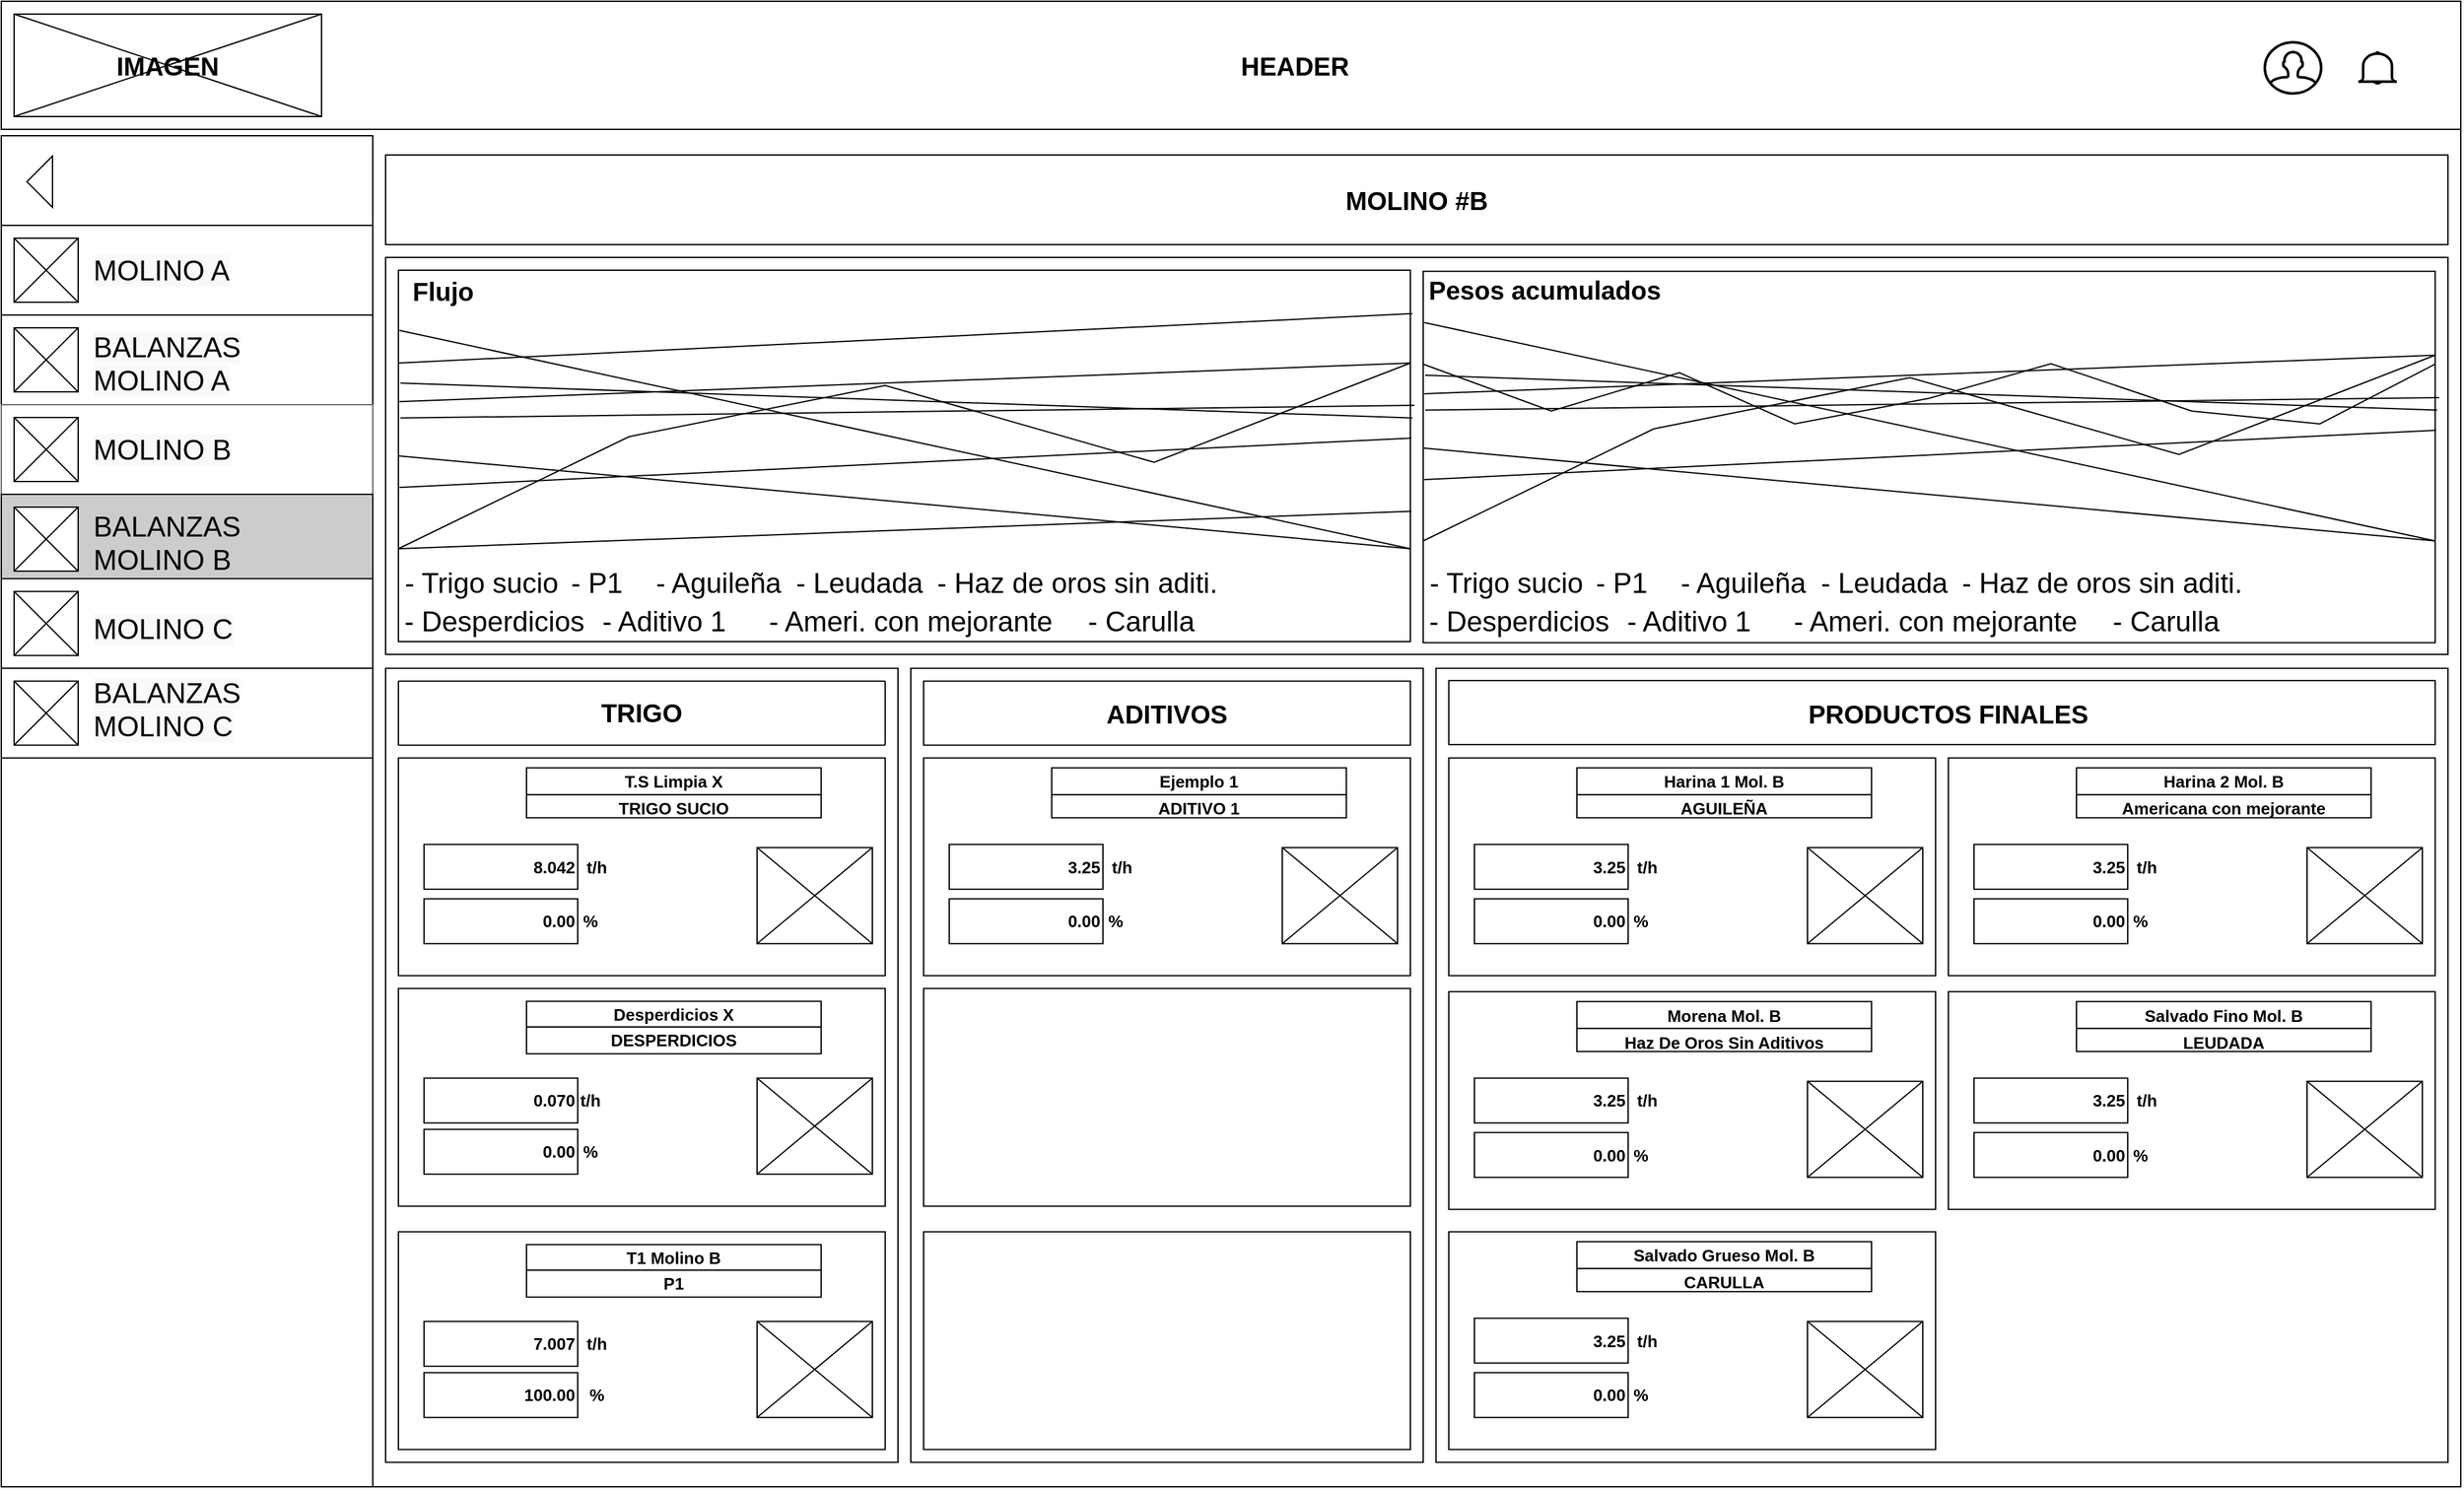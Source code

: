 <mxfile version="20.5.1" type="device"><diagram id="WcIKD2kYd9lNyjveL56O" name="Página-1"><mxGraphModel dx="2031" dy="996" grid="1" gridSize="10" guides="1" tooltips="1" connect="1" arrows="1" fold="1" page="0" pageScale="1" pageWidth="1200" pageHeight="1920" math="0" shadow="0"><root><mxCell id="0"/><mxCell id="1" parent="0"/><mxCell id="7aQKpqsmV0QOho-n_E2c-1" value="" style="rounded=0;whiteSpace=wrap;html=1;" parent="1" vertex="1"><mxGeometry width="1920" height="100" as="geometry"/></mxCell><mxCell id="7aQKpqsmV0QOho-n_E2c-2" value="" style="rounded=0;whiteSpace=wrap;html=1;" parent="1" vertex="1"><mxGeometry y="105" width="290" height="1055" as="geometry"/></mxCell><mxCell id="7aQKpqsmV0QOho-n_E2c-3" value="" style="endArrow=none;html=1;rounded=0;entryX=1;entryY=1;entryDx=0;entryDy=0;exitX=1;exitY=1;exitDx=0;exitDy=0;" parent="1" source="7aQKpqsmV0QOho-n_E2c-2" target="7aQKpqsmV0QOho-n_E2c-1" edge="1"><mxGeometry width="50" height="50" relative="1" as="geometry"><mxPoint x="730" y="660" as="sourcePoint"/><mxPoint x="780" y="610" as="targetPoint"/><Array as="points"><mxPoint x="1920" y="1160"/></Array></mxGeometry></mxCell><mxCell id="7aQKpqsmV0QOho-n_E2c-4" value="" style="rounded=1;whiteSpace=wrap;html=1;arcSize=0;" parent="1" vertex="1"><mxGeometry x="300" y="120" width="1610" height="70" as="geometry"/></mxCell><mxCell id="7aQKpqsmV0QOho-n_E2c-22" value="&lt;div style=&quot;text-align: justify;&quot;&gt;&lt;span style=&quot;font-size: 20px;&quot;&gt;&lt;b&gt;MOLINO #B&lt;/b&gt;&lt;/span&gt;&lt;/div&gt;" style="text;html=1;strokeColor=none;fillColor=none;align=center;verticalAlign=middle;whiteSpace=wrap;rounded=0;" parent="1" vertex="1"><mxGeometry x="975" y="140" width="260" height="30" as="geometry"/></mxCell><mxCell id="7aQKpqsmV0QOho-n_E2c-23" value="&lt;div style=&quot;text-align: justify;&quot;&gt;&lt;span style=&quot;font-size: 20px;&quot;&gt;&lt;b&gt;HEADER&lt;/b&gt;&lt;/span&gt;&lt;/div&gt;" style="text;html=1;strokeColor=none;fillColor=none;align=center;verticalAlign=middle;whiteSpace=wrap;rounded=0;" parent="1" vertex="1"><mxGeometry x="880" y="35" width="260" height="30" as="geometry"/></mxCell><mxCell id="7aQKpqsmV0QOho-n_E2c-24" value="" style="rounded=0;whiteSpace=wrap;html=1;fontSize=20;" parent="1" vertex="1"><mxGeometry x="10" y="10" width="240" height="80" as="geometry"/></mxCell><mxCell id="7aQKpqsmV0QOho-n_E2c-25" value="" style="endArrow=none;html=1;rounded=0;fontSize=20;entryX=0;entryY=0;entryDx=0;entryDy=0;exitX=1;exitY=1;exitDx=0;exitDy=0;" parent="1" source="7aQKpqsmV0QOho-n_E2c-24" target="7aQKpqsmV0QOho-n_E2c-24" edge="1"><mxGeometry width="50" height="50" relative="1" as="geometry"><mxPoint x="640" y="340" as="sourcePoint"/><mxPoint x="690" y="290" as="targetPoint"/></mxGeometry></mxCell><mxCell id="7aQKpqsmV0QOho-n_E2c-26" value="" style="endArrow=none;html=1;rounded=0;fontSize=20;entryX=1;entryY=0;entryDx=0;entryDy=0;exitX=0;exitY=1;exitDx=0;exitDy=0;" parent="1" source="7aQKpqsmV0QOho-n_E2c-24" target="7aQKpqsmV0QOho-n_E2c-24" edge="1"><mxGeometry width="50" height="50" relative="1" as="geometry"><mxPoint x="640" y="340" as="sourcePoint"/><mxPoint x="690" y="290" as="targetPoint"/></mxGeometry></mxCell><mxCell id="7aQKpqsmV0QOho-n_E2c-27" value="&lt;div style=&quot;text-align: justify;&quot;&gt;&lt;span style=&quot;font-size: 20px;&quot;&gt;&lt;b&gt;IMAGEN&lt;/b&gt;&lt;/span&gt;&lt;/div&gt;" style="text;html=1;strokeColor=none;fillColor=none;align=center;verticalAlign=middle;whiteSpace=wrap;rounded=0;" parent="1" vertex="1"><mxGeometry y="35" width="260" height="30" as="geometry"/></mxCell><mxCell id="7aQKpqsmV0QOho-n_E2c-52" value="" style="html=1;verticalLabelPosition=bottom;align=center;labelBackgroundColor=#ffffff;verticalAlign=top;strokeWidth=2;strokeColor=#000000;shadow=0;dashed=0;shape=mxgraph.ios7.icons.bell;fontSize=20;" parent="1" vertex="1"><mxGeometry x="1840" y="40" width="30" height="24.1" as="geometry"/></mxCell><mxCell id="7aQKpqsmV0QOho-n_E2c-108" value="" style="html=1;verticalLabelPosition=bottom;align=center;labelBackgroundColor=#ffffff;verticalAlign=top;strokeWidth=2;strokeColor=#000000;shadow=0;dashed=0;shape=mxgraph.ios7.icons.user;sketch=0;fontSize=20;" parent="1" vertex="1"><mxGeometry x="1767" y="32.05" width="44" height="40" as="geometry"/></mxCell><mxCell id="7aQKpqsmV0QOho-n_E2c-110" value="" style="rounded=0;whiteSpace=wrap;html=1;shadow=0;sketch=0;strokeColor=#000000;fontSize=20;" parent="1" vertex="1"><mxGeometry x="300" y="200" width="1610" height="310" as="geometry"/></mxCell><mxCell id="7aQKpqsmV0QOho-n_E2c-111" value="&lt;span style=&quot;color: rgba(0, 0, 0, 0); font-family: monospace; font-size: 0px; text-align: start;&quot;&gt;%3CmxGraphModel%3E%3Croot%3E%3CmxCell%20id%3D%220%22%2F%3E%3CmxCell%20id%3D%221%22%20parent%3D%220%22%2F%3E%3CmxCell%20id%3D%222%22%20value%3D%22-%20Leudada%22%20style%3D%22text%3Bhtml%3D1%3BstrokeColor%3Dnone%3BfillColor%3Dnone%3Balign%3Dcenter%3BverticalAlign%3Dmiddle%3BwhiteSpace%3Dwrap%3Brounded%3D0%3BfontSize%3D22%3B%22%20vertex%3D%221%22%20parent%3D%221%22%3E%3CmxGeometry%20x%3D%22610%22%20y%3D%22440%22%20width%3D%22120%22%20height%3D%2230%22%20as%3D%22geometry%22%2F%3E%3C%2FmxCell%3E%3C%2Froot%3E%3C%2FmxGraphModel%3E&lt;/span&gt;" style="rounded=0;whiteSpace=wrap;html=1;shadow=0;sketch=0;strokeColor=#000000;fontSize=20;" parent="1" vertex="1"><mxGeometry x="310" y="210" width="790" height="290" as="geometry"/></mxCell><mxCell id="7aQKpqsmV0QOho-n_E2c-112" value="" style="rounded=0;whiteSpace=wrap;html=1;shadow=0;sketch=0;strokeColor=#000000;fontSize=20;" parent="1" vertex="1"><mxGeometry x="300" y="520.86" width="400" height="620" as="geometry"/></mxCell><mxCell id="7aQKpqsmV0QOho-n_E2c-113" value="" style="rounded=0;whiteSpace=wrap;html=1;shadow=0;sketch=0;strokeColor=#000000;fontSize=20;" parent="1" vertex="1"><mxGeometry x="710" y="520.86" width="400" height="620" as="geometry"/></mxCell><mxCell id="7aQKpqsmV0QOho-n_E2c-114" value="" style="rounded=0;whiteSpace=wrap;html=1;shadow=0;sketch=0;strokeColor=#000000;fontSize=20;" parent="1" vertex="1"><mxGeometry x="1120" y="520.86" width="790" height="620" as="geometry"/></mxCell><mxCell id="7aQKpqsmV0QOho-n_E2c-115" value="" style="rounded=1;whiteSpace=wrap;html=1;arcSize=1;" parent="1" vertex="1"><mxGeometry x="310" y="530.86" width="380" height="50" as="geometry"/></mxCell><mxCell id="7aQKpqsmV0QOho-n_E2c-116" value="" style="rounded=1;whiteSpace=wrap;html=1;arcSize=0;" parent="1" vertex="1"><mxGeometry x="720" y="530.86" width="380" height="50" as="geometry"/></mxCell><mxCell id="7aQKpqsmV0QOho-n_E2c-117" value="" style="rounded=1;whiteSpace=wrap;html=1;arcSize=0;" parent="1" vertex="1"><mxGeometry x="1130" y="530.43" width="770" height="50" as="geometry"/></mxCell><mxCell id="7aQKpqsmV0QOho-n_E2c-119" value="&lt;div style=&quot;text-align: justify;&quot;&gt;&lt;span style=&quot;font-size: 20px;&quot;&gt;&lt;b&gt;TRIGO&lt;/b&gt;&lt;/span&gt;&lt;/div&gt;" style="text;html=1;strokeColor=none;fillColor=none;align=center;verticalAlign=middle;whiteSpace=wrap;rounded=0;" parent="1" vertex="1"><mxGeometry x="370" y="540.86" width="260" height="29.14" as="geometry"/></mxCell><mxCell id="7aQKpqsmV0QOho-n_E2c-120" value="&lt;div style=&quot;text-align: justify;&quot;&gt;&lt;span style=&quot;font-size: 20px;&quot;&gt;&lt;b&gt;ADITIVOS&lt;/b&gt;&lt;/span&gt;&lt;/div&gt;" style="text;html=1;strokeColor=none;fillColor=none;align=center;verticalAlign=middle;whiteSpace=wrap;rounded=0;" parent="1" vertex="1"><mxGeometry x="780" y="540.86" width="260" height="30" as="geometry"/></mxCell><mxCell id="7aQKpqsmV0QOho-n_E2c-121" value="" style="rounded=0;whiteSpace=wrap;html=1;shadow=0;sketch=0;strokeColor=#000000;fontSize=20;" parent="1" vertex="1"><mxGeometry x="310" y="590.86" width="380" height="170" as="geometry"/></mxCell><mxCell id="7aQKpqsmV0QOho-n_E2c-123" value="" style="rounded=0;whiteSpace=wrap;html=1;shadow=0;sketch=0;strokeColor=#000000;fontSize=20;" parent="1" vertex="1"><mxGeometry x="310" y="960.86" width="380" height="170" as="geometry"/></mxCell><mxCell id="7aQKpqsmV0QOho-n_E2c-124" value="" style="rounded=0;whiteSpace=wrap;html=1;shadow=0;sketch=0;strokeColor=#000000;fontSize=20;" parent="1" vertex="1"><mxGeometry x="410" y="598.61" width="230" height="21" as="geometry"/></mxCell><mxCell id="7aQKpqsmV0QOho-n_E2c-125" value="&lt;div style=&quot;text-align: justify; font-size: 13px;&quot;&gt;&lt;span style=&quot;font-size: 13px;&quot;&gt;&lt;b style=&quot;font-size: 13px;&quot;&gt;T.S Limpia X&lt;/b&gt;&lt;/span&gt;&lt;/div&gt;" style="text;html=1;strokeColor=none;fillColor=none;align=center;verticalAlign=middle;whiteSpace=wrap;rounded=0;fontSize=13;" parent="1" vertex="1"><mxGeometry x="410" y="598.61" width="230" height="21" as="geometry"/></mxCell><mxCell id="7aQKpqsmV0QOho-n_E2c-128" value="" style="rounded=0;whiteSpace=wrap;html=1;shadow=0;sketch=0;strokeColor=#000000;fontSize=13;" parent="1" vertex="1"><mxGeometry x="410" y="619.61" width="230" height="18" as="geometry"/></mxCell><mxCell id="7aQKpqsmV0QOho-n_E2c-127" value="&lt;div style=&quot;text-align: justify; font-size: 13px;&quot;&gt;&lt;b&gt;TRIGO SUCIO&lt;/b&gt;&lt;/div&gt;" style="text;html=1;strokeColor=none;fillColor=none;align=center;verticalAlign=middle;whiteSpace=wrap;rounded=0;fontSize=13;" parent="1" vertex="1"><mxGeometry x="410" y="619.61" width="230" height="21" as="geometry"/></mxCell><mxCell id="7aQKpqsmV0QOho-n_E2c-129" value="" style="rounded=0;whiteSpace=wrap;html=1;shadow=0;sketch=0;strokeColor=#000000;fontSize=13;" parent="1" vertex="1"><mxGeometry x="330" y="658.36" width="120" height="35" as="geometry"/></mxCell><mxCell id="7aQKpqsmV0QOho-n_E2c-130" value="" style="rounded=0;whiteSpace=wrap;html=1;shadow=0;sketch=0;strokeColor=#000000;fontSize=13;" parent="1" vertex="1"><mxGeometry x="330" y="700.86" width="120" height="35" as="geometry"/></mxCell><mxCell id="7aQKpqsmV0QOho-n_E2c-131" value="&lt;div style=&quot;font-size: 13px;&quot;&gt;&lt;span style=&quot;font-size: 13px;&quot;&gt;&lt;b style=&quot;font-size: 13px;&quot;&gt;8.042&lt;/b&gt;&lt;/span&gt;&lt;/div&gt;" style="text;html=1;strokeColor=none;fillColor=none;align=right;verticalAlign=middle;whiteSpace=wrap;rounded=0;fontSize=13;labelPosition=center;verticalLabelPosition=middle;" parent="1" vertex="1"><mxGeometry x="330" y="665.36" width="120" height="21" as="geometry"/></mxCell><mxCell id="7aQKpqsmV0QOho-n_E2c-132" value="&lt;div style=&quot;font-size: 13px;&quot;&gt;&lt;span style=&quot;font-size: 13px;&quot;&gt;&lt;b style=&quot;font-size: 13px;&quot;&gt;0.00&lt;/b&gt;&lt;/span&gt;&lt;/div&gt;" style="text;html=1;strokeColor=none;fillColor=none;align=right;verticalAlign=middle;whiteSpace=wrap;rounded=0;fontSize=13;labelPosition=center;verticalLabelPosition=middle;" parent="1" vertex="1"><mxGeometry x="330" y="707.86" width="120" height="21" as="geometry"/></mxCell><mxCell id="7aQKpqsmV0QOho-n_E2c-133" value="&lt;div style=&quot;text-align: justify; font-size: 13px;&quot;&gt;&lt;span style=&quot;font-size: 13px;&quot;&gt;&lt;b style=&quot;font-size: 13px;&quot;&gt;t/h&lt;/b&gt;&lt;/span&gt;&lt;/div&gt;" style="text;html=1;strokeColor=none;fillColor=none;align=center;verticalAlign=middle;whiteSpace=wrap;rounded=0;fontSize=13;" parent="1" vertex="1"><mxGeometry x="450" y="665.36" width="30" height="21" as="geometry"/></mxCell><mxCell id="7aQKpqsmV0QOho-n_E2c-134" value="&lt;div style=&quot;text-align: justify; font-size: 13px;&quot;&gt;&lt;span style=&quot;font-size: 13px;&quot;&gt;&lt;b style=&quot;font-size: 13px;&quot;&gt;%&lt;/b&gt;&lt;/span&gt;&lt;/div&gt;" style="text;html=1;strokeColor=none;fillColor=none;align=center;verticalAlign=middle;whiteSpace=wrap;rounded=0;fontSize=13;" parent="1" vertex="1"><mxGeometry x="450" y="707.86" width="20" height="21" as="geometry"/></mxCell><mxCell id="7aQKpqsmV0QOho-n_E2c-135" value="" style="rounded=0;whiteSpace=wrap;html=1;shadow=0;sketch=0;strokeColor=#000000;fontSize=13;" parent="1" vertex="1"><mxGeometry x="590" y="660.86" width="90" height="75" as="geometry"/></mxCell><mxCell id="7aQKpqsmV0QOho-n_E2c-136" value="" style="endArrow=none;html=1;rounded=0;fontSize=13;exitX=0;exitY=1;exitDx=0;exitDy=0;entryX=1;entryY=0;entryDx=0;entryDy=0;" parent="1" source="7aQKpqsmV0QOho-n_E2c-135" target="7aQKpqsmV0QOho-n_E2c-135" edge="1"><mxGeometry width="50" height="50" relative="1" as="geometry"><mxPoint x="620" y="720.86" as="sourcePoint"/><mxPoint x="670" y="670.86" as="targetPoint"/></mxGeometry></mxCell><mxCell id="7aQKpqsmV0QOho-n_E2c-137" value="" style="endArrow=none;html=1;rounded=0;fontSize=13;exitX=0;exitY=0;exitDx=0;exitDy=0;entryX=1;entryY=1;entryDx=0;entryDy=0;" parent="1" source="7aQKpqsmV0QOho-n_E2c-135" target="7aQKpqsmV0QOho-n_E2c-135" edge="1"><mxGeometry width="50" height="50" relative="1" as="geometry"><mxPoint x="610" y="730.86" as="sourcePoint"/><mxPoint x="660" y="680.86" as="targetPoint"/></mxGeometry></mxCell><mxCell id="7aQKpqsmV0QOho-n_E2c-138" value="" style="rounded=0;whiteSpace=wrap;html=1;shadow=0;sketch=0;strokeColor=#000000;fontSize=20;" parent="1" vertex="1"><mxGeometry x="310" y="770.86" width="380" height="170" as="geometry"/></mxCell><mxCell id="7aQKpqsmV0QOho-n_E2c-139" value="" style="rounded=0;whiteSpace=wrap;html=1;shadow=0;sketch=0;strokeColor=#000000;fontSize=20;" parent="1" vertex="1"><mxGeometry x="410" y="800.86" width="230" height="21" as="geometry"/></mxCell><mxCell id="7aQKpqsmV0QOho-n_E2c-141" value="" style="rounded=0;whiteSpace=wrap;html=1;shadow=0;sketch=0;strokeColor=#000000;fontSize=13;" parent="1" vertex="1"><mxGeometry x="410" y="780.86" width="230" height="20" as="geometry"/></mxCell><mxCell id="7aQKpqsmV0QOho-n_E2c-140" value="&lt;div style=&quot;text-align: justify; font-size: 13px;&quot;&gt;&lt;span style=&quot;font-size: 13px;&quot;&gt;&lt;b style=&quot;font-size: 13px;&quot;&gt;Desperdicios X&lt;/b&gt;&lt;/span&gt;&lt;/div&gt;" style="text;html=1;strokeColor=none;fillColor=none;align=center;verticalAlign=middle;whiteSpace=wrap;rounded=0;fontSize=13;" parent="1" vertex="1"><mxGeometry x="410" y="780.86" width="230" height="20" as="geometry"/></mxCell><mxCell id="7aQKpqsmV0QOho-n_E2c-142" value="&lt;div style=&quot;text-align: justify; font-size: 13px;&quot;&gt;&lt;b&gt;DESPERDICIOS&lt;/b&gt;&lt;/div&gt;" style="text;html=1;strokeColor=none;fillColor=none;align=center;verticalAlign=middle;whiteSpace=wrap;rounded=0;fontSize=13;" parent="1" vertex="1"><mxGeometry x="410" y="800.86" width="230" height="21" as="geometry"/></mxCell><mxCell id="7aQKpqsmV0QOho-n_E2c-143" value="" style="rounded=0;whiteSpace=wrap;html=1;shadow=0;sketch=0;strokeColor=#000000;fontSize=13;" parent="1" vertex="1"><mxGeometry x="330" y="840.86" width="120" height="35" as="geometry"/></mxCell><mxCell id="7aQKpqsmV0QOho-n_E2c-144" value="" style="rounded=0;whiteSpace=wrap;html=1;shadow=0;sketch=0;strokeColor=#000000;fontSize=13;" parent="1" vertex="1"><mxGeometry x="330" y="880.86" width="120" height="35" as="geometry"/></mxCell><mxCell id="7aQKpqsmV0QOho-n_E2c-145" value="&lt;div style=&quot;font-size: 13px;&quot;&gt;&lt;span style=&quot;font-size: 13px;&quot;&gt;&lt;b style=&quot;font-size: 13px;&quot;&gt;0.070&lt;/b&gt;&lt;/span&gt;&lt;/div&gt;" style="text;html=1;strokeColor=none;fillColor=none;align=right;verticalAlign=middle;whiteSpace=wrap;rounded=0;fontSize=13;labelPosition=center;verticalLabelPosition=middle;" parent="1" vertex="1"><mxGeometry x="330" y="847.86" width="120" height="21" as="geometry"/></mxCell><mxCell id="7aQKpqsmV0QOho-n_E2c-146" value="&lt;div style=&quot;font-size: 13px;&quot;&gt;&lt;span style=&quot;font-size: 13px;&quot;&gt;&lt;b style=&quot;font-size: 13px;&quot;&gt;0.00&lt;/b&gt;&lt;/span&gt;&lt;/div&gt;" style="text;html=1;strokeColor=none;fillColor=none;align=right;verticalAlign=middle;whiteSpace=wrap;rounded=0;fontSize=13;labelPosition=center;verticalLabelPosition=middle;" parent="1" vertex="1"><mxGeometry x="330" y="887.86" width="120" height="21" as="geometry"/></mxCell><mxCell id="7aQKpqsmV0QOho-n_E2c-147" value="&lt;div style=&quot;text-align: justify; font-size: 13px;&quot;&gt;&lt;span style=&quot;font-size: 13px;&quot;&gt;&lt;b style=&quot;font-size: 13px;&quot;&gt;t/h&lt;/b&gt;&lt;/span&gt;&lt;/div&gt;" style="text;html=1;strokeColor=none;fillColor=none;align=center;verticalAlign=middle;whiteSpace=wrap;rounded=0;fontSize=13;" parent="1" vertex="1"><mxGeometry x="445" y="847.86" width="30" height="21" as="geometry"/></mxCell><mxCell id="7aQKpqsmV0QOho-n_E2c-148" value="&lt;div style=&quot;text-align: justify; font-size: 13px;&quot;&gt;&lt;span style=&quot;font-size: 13px;&quot;&gt;&lt;b style=&quot;font-size: 13px;&quot;&gt;%&lt;/b&gt;&lt;/span&gt;&lt;/div&gt;" style="text;html=1;strokeColor=none;fillColor=none;align=center;verticalAlign=middle;whiteSpace=wrap;rounded=0;fontSize=13;" parent="1" vertex="1"><mxGeometry x="450" y="887.86" width="20" height="21" as="geometry"/></mxCell><mxCell id="7aQKpqsmV0QOho-n_E2c-149" value="" style="rounded=0;whiteSpace=wrap;html=1;shadow=0;sketch=0;strokeColor=#000000;fontSize=13;" parent="1" vertex="1"><mxGeometry x="590" y="840.86" width="90" height="75" as="geometry"/></mxCell><mxCell id="7aQKpqsmV0QOho-n_E2c-150" value="" style="endArrow=none;html=1;rounded=0;fontSize=13;exitX=0;exitY=1;exitDx=0;exitDy=0;entryX=1;entryY=0;entryDx=0;entryDy=0;" parent="1" source="7aQKpqsmV0QOho-n_E2c-149" target="7aQKpqsmV0QOho-n_E2c-149" edge="1"><mxGeometry width="50" height="50" relative="1" as="geometry"><mxPoint x="630" y="730.86" as="sourcePoint"/><mxPoint x="680" y="680.86" as="targetPoint"/></mxGeometry></mxCell><mxCell id="7aQKpqsmV0QOho-n_E2c-151" value="" style="endArrow=none;html=1;rounded=0;fontSize=13;exitX=0;exitY=0;exitDx=0;exitDy=0;entryX=1;entryY=1;entryDx=0;entryDy=0;" parent="1" source="7aQKpqsmV0QOho-n_E2c-149" target="7aQKpqsmV0QOho-n_E2c-149" edge="1"><mxGeometry width="50" height="50" relative="1" as="geometry"><mxPoint x="620" y="740.86" as="sourcePoint"/><mxPoint x="670" y="690.86" as="targetPoint"/></mxGeometry></mxCell><mxCell id="7aQKpqsmV0QOho-n_E2c-540" value="" style="rounded=0;whiteSpace=wrap;html=1;shadow=0;sketch=0;strokeColor=#000000;fontSize=13;" parent="1" vertex="1"><mxGeometry x="410" y="970.86" width="230" height="20" as="geometry"/></mxCell><mxCell id="7aQKpqsmV0QOho-n_E2c-538" value="&lt;div style=&quot;text-align: justify; font-size: 13px;&quot;&gt;&lt;b&gt;T1 Molino B&lt;/b&gt;&lt;/div&gt;" style="text;html=1;strokeColor=none;fillColor=none;align=center;verticalAlign=middle;whiteSpace=wrap;rounded=0;fontSize=13;" parent="1" vertex="1"><mxGeometry x="410" y="970.86" width="230" height="20" as="geometry"/></mxCell><mxCell id="7aQKpqsmV0QOho-n_E2c-542" value="" style="rounded=0;whiteSpace=wrap;html=1;shadow=0;sketch=0;strokeColor=#000000;fontSize=20;" parent="1" vertex="1"><mxGeometry x="410" y="990.86" width="230" height="21" as="geometry"/></mxCell><mxCell id="7aQKpqsmV0QOho-n_E2c-541" value="&lt;div style=&quot;text-align: justify; font-size: 13px;&quot;&gt;&lt;b&gt;P1&lt;/b&gt;&lt;/div&gt;" style="text;html=1;strokeColor=none;fillColor=none;align=center;verticalAlign=middle;whiteSpace=wrap;rounded=0;fontSize=13;" parent="1" vertex="1"><mxGeometry x="410" y="990.86" width="230" height="21" as="geometry"/></mxCell><mxCell id="7aQKpqsmV0QOho-n_E2c-543" value="" style="rounded=0;whiteSpace=wrap;html=1;shadow=0;sketch=0;strokeColor=#000000;fontSize=13;" parent="1" vertex="1"><mxGeometry x="330" y="1030.86" width="120" height="35" as="geometry"/></mxCell><mxCell id="7aQKpqsmV0QOho-n_E2c-544" value="&lt;div style=&quot;font-size: 13px;&quot;&gt;&lt;span style=&quot;font-size: 13px;&quot;&gt;&lt;b style=&quot;font-size: 13px;&quot;&gt;7.007&lt;/b&gt;&lt;/span&gt;&lt;/div&gt;" style="text;html=1;strokeColor=none;fillColor=none;align=right;verticalAlign=middle;whiteSpace=wrap;rounded=0;fontSize=13;labelPosition=center;verticalLabelPosition=middle;" parent="1" vertex="1"><mxGeometry x="330" y="1037.86" width="120" height="21" as="geometry"/></mxCell><mxCell id="7aQKpqsmV0QOho-n_E2c-545" value="&lt;div style=&quot;text-align: justify; font-size: 13px;&quot;&gt;&lt;span style=&quot;font-size: 13px;&quot;&gt;&lt;b style=&quot;font-size: 13px;&quot;&gt;t/h&lt;/b&gt;&lt;/span&gt;&lt;/div&gt;" style="text;html=1;strokeColor=none;fillColor=none;align=center;verticalAlign=middle;whiteSpace=wrap;rounded=0;fontSize=13;" parent="1" vertex="1"><mxGeometry x="450" y="1037.86" width="30" height="21" as="geometry"/></mxCell><mxCell id="7aQKpqsmV0QOho-n_E2c-547" value="" style="rounded=0;whiteSpace=wrap;html=1;shadow=0;sketch=0;strokeColor=#000000;fontSize=13;" parent="1" vertex="1"><mxGeometry x="330" y="1070.86" width="120" height="35" as="geometry"/></mxCell><mxCell id="7aQKpqsmV0QOho-n_E2c-546" value="&lt;div style=&quot;font-size: 13px;&quot;&gt;&lt;span style=&quot;font-size: 13px;&quot;&gt;&lt;b style=&quot;font-size: 13px;&quot;&gt;100.00&lt;/b&gt;&lt;/span&gt;&lt;/div&gt;" style="text;html=1;strokeColor=none;fillColor=none;align=right;verticalAlign=middle;whiteSpace=wrap;rounded=0;fontSize=13;labelPosition=center;verticalLabelPosition=middle;" parent="1" vertex="1"><mxGeometry x="330" y="1077.86" width="120" height="21" as="geometry"/></mxCell><mxCell id="7aQKpqsmV0QOho-n_E2c-548" value="&lt;div style=&quot;text-align: justify; font-size: 13px;&quot;&gt;&lt;span style=&quot;font-size: 13px;&quot;&gt;&lt;b style=&quot;font-size: 13px;&quot;&gt;%&lt;/b&gt;&lt;/span&gt;&lt;/div&gt;" style="text;html=1;strokeColor=none;fillColor=none;align=center;verticalAlign=middle;whiteSpace=wrap;rounded=0;fontSize=13;" parent="1" vertex="1"><mxGeometry x="455" y="1077.86" width="20" height="21" as="geometry"/></mxCell><mxCell id="7aQKpqsmV0QOho-n_E2c-549" value="" style="rounded=0;whiteSpace=wrap;html=1;shadow=0;sketch=0;strokeColor=#000000;fontSize=13;" parent="1" vertex="1"><mxGeometry x="590" y="1030.86" width="90" height="75" as="geometry"/></mxCell><mxCell id="7aQKpqsmV0QOho-n_E2c-550" value="" style="endArrow=none;html=1;rounded=0;fontSize=13;exitX=0;exitY=0;exitDx=0;exitDy=0;entryX=1;entryY=1;entryDx=0;entryDy=0;" parent="1" source="7aQKpqsmV0QOho-n_E2c-549" target="7aQKpqsmV0QOho-n_E2c-549" edge="1"><mxGeometry width="50" height="50" relative="1" as="geometry"><mxPoint x="600" y="847.86" as="sourcePoint"/><mxPoint x="690" y="922.86" as="targetPoint"/></mxGeometry></mxCell><mxCell id="7aQKpqsmV0QOho-n_E2c-551" value="" style="endArrow=none;html=1;rounded=0;fontSize=13;entryX=1;entryY=0;entryDx=0;entryDy=0;exitX=0;exitY=1;exitDx=0;exitDy=0;" parent="1" source="7aQKpqsmV0QOho-n_E2c-549" target="7aQKpqsmV0QOho-n_E2c-549" edge="1"><mxGeometry width="50" height="50" relative="1" as="geometry"><mxPoint x="600" y="1110.86" as="sourcePoint"/><mxPoint x="650" y="1060.86" as="targetPoint"/></mxGeometry></mxCell><mxCell id="LTFzrEDPi7QMjkpymswR-3" value="" style="rounded=0;whiteSpace=wrap;html=1;shadow=0;sketch=0;strokeColor=#000000;fontSize=20;" parent="1" vertex="1"><mxGeometry x="720" y="770.86" width="380" height="170" as="geometry"/></mxCell><mxCell id="LTFzrEDPi7QMjkpymswR-4" value="" style="rounded=0;whiteSpace=wrap;html=1;shadow=0;sketch=0;strokeColor=#000000;fontSize=20;" parent="1" vertex="1"><mxGeometry x="720" y="960.86" width="380" height="170" as="geometry"/></mxCell><mxCell id="LTFzrEDPi7QMjkpymswR-5" value="&lt;div style=&quot;text-align: justify;&quot;&gt;&lt;span style=&quot;font-size: 20px;&quot;&gt;&lt;b&gt;PRODUCTOS FINALES&lt;/b&gt;&lt;/span&gt;&lt;/div&gt;" style="text;html=1;strokeColor=none;fillColor=none;align=center;verticalAlign=middle;whiteSpace=wrap;rounded=0;" parent="1" vertex="1"><mxGeometry x="1390" y="540.86" width="260" height="30" as="geometry"/></mxCell><mxCell id="-WJ9DCWB9HdfBXKrOofV-1" value="" style="rounded=0;whiteSpace=wrap;html=1;fontSize=40;" parent="1" vertex="1"><mxGeometry y="105" width="290" height="70" as="geometry"/></mxCell><mxCell id="-WJ9DCWB9HdfBXKrOofV-2" value="&lt;div style=&quot;&quot;&gt;&lt;br&gt;&lt;/div&gt;" style="rounded=0;whiteSpace=wrap;html=1;fontSize=28;align=center;" parent="1" vertex="1"><mxGeometry y="175" width="290" height="70" as="geometry"/></mxCell><mxCell id="-WJ9DCWB9HdfBXKrOofV-3" value="" style="rounded=0;whiteSpace=wrap;html=1;fontSize=40;" parent="1" vertex="1"><mxGeometry y="245" width="290" height="70" as="geometry"/></mxCell><mxCell id="-WJ9DCWB9HdfBXKrOofV-4" value="" style="rounded=0;whiteSpace=wrap;html=1;fontSize=40;fillColor=none;fontColor=#333333;strokeColor=#666666;" parent="1" vertex="1"><mxGeometry y="315" width="290" height="70" as="geometry"/></mxCell><mxCell id="-WJ9DCWB9HdfBXKrOofV-5" value="" style="rounded=0;whiteSpace=wrap;html=1;fontSize=40;fillColor=#CCCCCC;" parent="1" vertex="1"><mxGeometry y="385" width="290" height="70" as="geometry"/></mxCell><mxCell id="-WJ9DCWB9HdfBXKrOofV-6" value="" style="whiteSpace=wrap;html=1;aspect=fixed;fontSize=40;" parent="1" vertex="1"><mxGeometry x="10" y="185" width="50" height="50" as="geometry"/></mxCell><mxCell id="-WJ9DCWB9HdfBXKrOofV-7" value="" style="endArrow=none;html=1;rounded=0;fontSize=40;" parent="1" edge="1"><mxGeometry width="50" height="50" relative="1" as="geometry"><mxPoint x="10" y="235.0" as="sourcePoint"/><mxPoint x="60" y="185.0" as="targetPoint"/></mxGeometry></mxCell><mxCell id="-WJ9DCWB9HdfBXKrOofV-8" value="" style="endArrow=none;html=1;rounded=0;fontSize=40;entryX=0;entryY=0;entryDx=0;entryDy=0;exitX=1;exitY=1;exitDx=0;exitDy=0;" parent="1" source="-WJ9DCWB9HdfBXKrOofV-6" target="-WJ9DCWB9HdfBXKrOofV-6" edge="1"><mxGeometry width="50" height="50" relative="1" as="geometry"><mxPoint x="-110" y="375" as="sourcePoint"/><mxPoint x="-60" y="325" as="targetPoint"/></mxGeometry></mxCell><mxCell id="-WJ9DCWB9HdfBXKrOofV-9" value="" style="whiteSpace=wrap;html=1;aspect=fixed;fontSize=40;" parent="1" vertex="1"><mxGeometry x="10" y="255" width="50" height="50" as="geometry"/></mxCell><mxCell id="-WJ9DCWB9HdfBXKrOofV-10" value="" style="endArrow=none;html=1;rounded=0;fontSize=40;" parent="1" edge="1"><mxGeometry width="50" height="50" relative="1" as="geometry"><mxPoint x="10" y="305.0" as="sourcePoint"/><mxPoint x="60" y="255.0" as="targetPoint"/></mxGeometry></mxCell><mxCell id="-WJ9DCWB9HdfBXKrOofV-11" value="" style="endArrow=none;html=1;rounded=0;fontSize=40;entryX=0;entryY=0;entryDx=0;entryDy=0;exitX=1;exitY=1;exitDx=0;exitDy=0;" parent="1" source="-WJ9DCWB9HdfBXKrOofV-9" target="-WJ9DCWB9HdfBXKrOofV-9" edge="1"><mxGeometry width="50" height="50" relative="1" as="geometry"><mxPoint x="-110" y="445" as="sourcePoint"/><mxPoint x="-60" y="395" as="targetPoint"/></mxGeometry></mxCell><mxCell id="-WJ9DCWB9HdfBXKrOofV-12" value="" style="whiteSpace=wrap;html=1;aspect=fixed;fontSize=40;" parent="1" vertex="1"><mxGeometry x="10" y="325" width="50" height="50" as="geometry"/></mxCell><mxCell id="-WJ9DCWB9HdfBXKrOofV-13" value="" style="endArrow=none;html=1;rounded=0;fontSize=40;" parent="1" edge="1"><mxGeometry width="50" height="50" relative="1" as="geometry"><mxPoint x="10" y="375.0" as="sourcePoint"/><mxPoint x="60" y="325.0" as="targetPoint"/></mxGeometry></mxCell><mxCell id="-WJ9DCWB9HdfBXKrOofV-14" value="" style="endArrow=none;html=1;rounded=0;fontSize=40;entryX=0;entryY=0;entryDx=0;entryDy=0;exitX=1;exitY=1;exitDx=0;exitDy=0;" parent="1" source="-WJ9DCWB9HdfBXKrOofV-12" target="-WJ9DCWB9HdfBXKrOofV-12" edge="1"><mxGeometry width="50" height="50" relative="1" as="geometry"><mxPoint x="-110" y="515" as="sourcePoint"/><mxPoint x="-60" y="465" as="targetPoint"/></mxGeometry></mxCell><mxCell id="-WJ9DCWB9HdfBXKrOofV-15" value="" style="whiteSpace=wrap;html=1;aspect=fixed;fontSize=40;" parent="1" vertex="1"><mxGeometry x="10" y="395" width="50" height="50" as="geometry"/></mxCell><mxCell id="-WJ9DCWB9HdfBXKrOofV-16" value="" style="endArrow=none;html=1;rounded=0;fontSize=40;" parent="1" edge="1"><mxGeometry width="50" height="50" relative="1" as="geometry"><mxPoint x="10" y="445.0" as="sourcePoint"/><mxPoint x="60" y="395.0" as="targetPoint"/></mxGeometry></mxCell><mxCell id="-WJ9DCWB9HdfBXKrOofV-17" value="" style="endArrow=none;html=1;rounded=0;fontSize=40;entryX=0;entryY=0;entryDx=0;entryDy=0;exitX=1;exitY=1;exitDx=0;exitDy=0;" parent="1" source="-WJ9DCWB9HdfBXKrOofV-15" target="-WJ9DCWB9HdfBXKrOofV-15" edge="1"><mxGeometry width="50" height="50" relative="1" as="geometry"><mxPoint x="-110" y="585" as="sourcePoint"/><mxPoint x="-60" y="535" as="targetPoint"/></mxGeometry></mxCell><mxCell id="-WJ9DCWB9HdfBXKrOofV-18" value="" style="triangle;whiteSpace=wrap;html=1;strokeColor=#000000;fontSize=20;rotation=-180;" parent="1" vertex="1"><mxGeometry x="20" y="120.86" width="20" height="40" as="geometry"/></mxCell><mxCell id="-WJ9DCWB9HdfBXKrOofV-19" value="" style="rounded=0;whiteSpace=wrap;html=1;fontSize=40;" parent="1" vertex="1"><mxGeometry y="450.86" width="290" height="70" as="geometry"/></mxCell><mxCell id="-WJ9DCWB9HdfBXKrOofV-20" value="" style="rounded=0;whiteSpace=wrap;html=1;fontSize=40;" parent="1" vertex="1"><mxGeometry y="520.86" width="290" height="70" as="geometry"/></mxCell><mxCell id="-WJ9DCWB9HdfBXKrOofV-21" value="" style="whiteSpace=wrap;html=1;aspect=fixed;fontSize=40;" parent="1" vertex="1"><mxGeometry x="10" y="460.86" width="50" height="50" as="geometry"/></mxCell><mxCell id="-WJ9DCWB9HdfBXKrOofV-22" value="" style="endArrow=none;html=1;rounded=0;fontSize=40;" parent="1" edge="1"><mxGeometry width="50" height="50" relative="1" as="geometry"><mxPoint x="10" y="510.86" as="sourcePoint"/><mxPoint x="60" y="460.86" as="targetPoint"/></mxGeometry></mxCell><mxCell id="-WJ9DCWB9HdfBXKrOofV-23" value="" style="endArrow=none;html=1;rounded=0;fontSize=40;entryX=0;entryY=0;entryDx=0;entryDy=0;exitX=1;exitY=1;exitDx=0;exitDy=0;" parent="1" source="-WJ9DCWB9HdfBXKrOofV-21" target="-WJ9DCWB9HdfBXKrOofV-21" edge="1"><mxGeometry width="50" height="50" relative="1" as="geometry"><mxPoint x="-110" y="650.86" as="sourcePoint"/><mxPoint x="-60" y="600.86" as="targetPoint"/></mxGeometry></mxCell><mxCell id="-WJ9DCWB9HdfBXKrOofV-24" value="" style="whiteSpace=wrap;html=1;aspect=fixed;fontSize=40;" parent="1" vertex="1"><mxGeometry x="10" y="530.86" width="50" height="50" as="geometry"/></mxCell><mxCell id="-WJ9DCWB9HdfBXKrOofV-25" value="" style="endArrow=none;html=1;rounded=0;fontSize=40;" parent="1" edge="1"><mxGeometry width="50" height="50" relative="1" as="geometry"><mxPoint x="10" y="580.86" as="sourcePoint"/><mxPoint x="60" y="530.86" as="targetPoint"/></mxGeometry></mxCell><mxCell id="-WJ9DCWB9HdfBXKrOofV-26" value="" style="endArrow=none;html=1;rounded=0;fontSize=40;entryX=0;entryY=0;entryDx=0;entryDy=0;exitX=1;exitY=1;exitDx=0;exitDy=0;" parent="1" source="-WJ9DCWB9HdfBXKrOofV-24" target="-WJ9DCWB9HdfBXKrOofV-24" edge="1"><mxGeometry width="50" height="50" relative="1" as="geometry"><mxPoint x="-110" y="720.86" as="sourcePoint"/><mxPoint x="-60" y="670.86" as="targetPoint"/></mxGeometry></mxCell><mxCell id="-WJ9DCWB9HdfBXKrOofV-27" value="&lt;span style=&quot;color: rgb(0, 0, 0); font-family: Helvetica; font-size: 22px; font-style: normal; font-variant-ligatures: normal; font-variant-caps: normal; font-weight: 400; letter-spacing: normal; orphans: 2; text-align: center; text-indent: 0px; text-transform: none; widows: 2; word-spacing: 0px; -webkit-text-stroke-width: 0px; background-color: rgb(248, 249, 250); text-decoration-thickness: initial; text-decoration-style: initial; text-decoration-color: initial; float: none; display: inline !important;&quot;&gt;MOLINO A&lt;/span&gt;" style="text;whiteSpace=wrap;html=1;fontSize=22;" parent="1" vertex="1"><mxGeometry x="70" y="190.86" width="110" height="50" as="geometry"/></mxCell><mxCell id="-WJ9DCWB9HdfBXKrOofV-28" value="&lt;span style=&quot;color: rgb(0, 0, 0); font-family: Helvetica; font-size: 22px; font-style: normal; font-variant-ligatures: normal; font-variant-caps: normal; font-weight: 400; letter-spacing: normal; orphans: 2; text-align: center; text-indent: 0px; text-transform: none; widows: 2; word-spacing: 0px; -webkit-text-stroke-width: 0px; background-color: rgb(248, 249, 250); text-decoration-thickness: initial; text-decoration-style: initial; text-decoration-color: initial; float: none; display: inline !important;&quot;&gt;BALANZAS MOLINO A&lt;/span&gt;" style="text;whiteSpace=wrap;html=1;fontSize=22;" parent="1" vertex="1"><mxGeometry x="70" y="250.86" width="110" height="50" as="geometry"/></mxCell><mxCell id="-WJ9DCWB9HdfBXKrOofV-29" value="&lt;span style=&quot;color: rgb(0, 0, 0); font-family: Helvetica; font-size: 22px; font-style: normal; font-variant-ligatures: normal; font-variant-caps: normal; font-weight: 400; letter-spacing: normal; orphans: 2; text-align: center; text-indent: 0px; text-transform: none; widows: 2; word-spacing: 0px; -webkit-text-stroke-width: 0px; background-color: rgb(248, 249, 250); text-decoration-thickness: initial; text-decoration-style: initial; text-decoration-color: initial; float: none; display: inline !important;&quot;&gt;MOLINO B&lt;/span&gt;" style="text;whiteSpace=wrap;html=1;fontSize=22;fillColor=none;fontColor=#333333;strokeColor=none;" parent="1" vertex="1"><mxGeometry x="70" y="330.86" width="110" height="50" as="geometry"/></mxCell><mxCell id="-WJ9DCWB9HdfBXKrOofV-30" value="&lt;span style=&quot;color: rgb(0, 0, 0); font-family: Helvetica; font-size: 22px; font-style: normal; font-variant-ligatures: normal; font-variant-caps: normal; font-weight: 400; letter-spacing: normal; orphans: 2; text-align: center; text-indent: 0px; text-transform: none; widows: 2; word-spacing: 0px; -webkit-text-stroke-width: 0px; text-decoration-thickness: initial; text-decoration-style: initial; text-decoration-color: initial; float: none; display: inline !important;&quot;&gt;BALANZAS MOLINO B&lt;/span&gt;" style="text;whiteSpace=wrap;html=1;fontSize=22;rounded=0;glass=0;shadow=0;sketch=0;fillColor=none;labelBackgroundColor=none;" parent="1" vertex="1"><mxGeometry x="70" y="390.86" width="110" height="50" as="geometry"/></mxCell><mxCell id="-WJ9DCWB9HdfBXKrOofV-31" value="&lt;span style=&quot;color: rgb(0, 0, 0); font-family: Helvetica; font-size: 22px; font-style: normal; font-variant-ligatures: normal; font-variant-caps: normal; font-weight: 400; letter-spacing: normal; orphans: 2; text-align: center; text-indent: 0px; text-transform: none; widows: 2; word-spacing: 0px; -webkit-text-stroke-width: 0px; background-color: rgb(248, 249, 250); text-decoration-thickness: initial; text-decoration-style: initial; text-decoration-color: initial; float: none; display: inline !important;&quot;&gt;MOLINO C&lt;/span&gt;" style="text;whiteSpace=wrap;html=1;fontSize=22;" parent="1" vertex="1"><mxGeometry x="70" y="470.86" width="120" height="50" as="geometry"/></mxCell><mxCell id="-WJ9DCWB9HdfBXKrOofV-32" value="&lt;span style=&quot;color: rgb(0, 0, 0); font-family: Helvetica; font-size: 22px; font-style: normal; font-variant-ligatures: normal; font-variant-caps: normal; font-weight: 400; letter-spacing: normal; orphans: 2; text-align: center; text-indent: 0px; text-transform: none; widows: 2; word-spacing: 0px; -webkit-text-stroke-width: 0px; background-color: rgb(248, 249, 250); text-decoration-thickness: initial; text-decoration-style: initial; text-decoration-color: initial; float: none; display: inline !important;&quot;&gt;BALANZAS MOLINO C&lt;/span&gt;" style="text;whiteSpace=wrap;html=1;fontSize=22;" parent="1" vertex="1"><mxGeometry x="70" y="520.86" width="110" height="50" as="geometry"/></mxCell><mxCell id="-WJ9DCWB9HdfBXKrOofV-36" value="" style="rounded=0;whiteSpace=wrap;html=1;shadow=0;sketch=0;strokeColor=#000000;fontSize=20;" parent="1" vertex="1"><mxGeometry x="720" y="590.86" width="380" height="170" as="geometry"/></mxCell><mxCell id="-WJ9DCWB9HdfBXKrOofV-37" value="" style="rounded=0;whiteSpace=wrap;html=1;shadow=0;sketch=0;strokeColor=#000000;fontSize=20;" parent="1" vertex="1"><mxGeometry x="820" y="598.61" width="230" height="21" as="geometry"/></mxCell><mxCell id="-WJ9DCWB9HdfBXKrOofV-38" value="&lt;div style=&quot;text-align: justify; font-size: 13px;&quot;&gt;&lt;span style=&quot;font-size: 13px;&quot;&gt;&lt;b style=&quot;font-size: 13px;&quot;&gt;Ejemplo 1&lt;/b&gt;&lt;/span&gt;&lt;/div&gt;" style="text;html=1;strokeColor=none;fillColor=none;align=center;verticalAlign=middle;whiteSpace=wrap;rounded=0;fontSize=13;" parent="1" vertex="1"><mxGeometry x="820" y="598.61" width="230" height="21" as="geometry"/></mxCell><mxCell id="-WJ9DCWB9HdfBXKrOofV-39" value="" style="rounded=0;whiteSpace=wrap;html=1;shadow=0;sketch=0;strokeColor=#000000;fontSize=13;" parent="1" vertex="1"><mxGeometry x="820" y="619.61" width="230" height="18" as="geometry"/></mxCell><mxCell id="-WJ9DCWB9HdfBXKrOofV-40" value="&lt;div style=&quot;text-align: justify; font-size: 13px;&quot;&gt;&lt;b&gt;ADITIVO 1&lt;/b&gt;&lt;/div&gt;" style="text;html=1;strokeColor=none;fillColor=none;align=center;verticalAlign=middle;whiteSpace=wrap;rounded=0;fontSize=13;" parent="1" vertex="1"><mxGeometry x="820" y="619.61" width="230" height="21" as="geometry"/></mxCell><mxCell id="-WJ9DCWB9HdfBXKrOofV-41" value="" style="rounded=0;whiteSpace=wrap;html=1;shadow=0;sketch=0;strokeColor=#000000;fontSize=13;" parent="1" vertex="1"><mxGeometry x="740" y="658.36" width="120" height="35" as="geometry"/></mxCell><mxCell id="-WJ9DCWB9HdfBXKrOofV-42" value="" style="rounded=0;whiteSpace=wrap;html=1;shadow=0;sketch=0;strokeColor=#000000;fontSize=13;" parent="1" vertex="1"><mxGeometry x="740" y="700.86" width="120" height="35" as="geometry"/></mxCell><mxCell id="-WJ9DCWB9HdfBXKrOofV-43" value="&lt;div style=&quot;font-size: 13px;&quot;&gt;&lt;span style=&quot;font-size: 13px;&quot;&gt;&lt;b style=&quot;font-size: 13px;&quot;&gt;3.25&lt;/b&gt;&lt;/span&gt;&lt;/div&gt;" style="text;html=1;strokeColor=none;fillColor=none;align=right;verticalAlign=middle;whiteSpace=wrap;rounded=0;fontSize=13;labelPosition=center;verticalLabelPosition=middle;" parent="1" vertex="1"><mxGeometry x="740" y="665.36" width="120" height="21" as="geometry"/></mxCell><mxCell id="-WJ9DCWB9HdfBXKrOofV-44" value="&lt;div style=&quot;font-size: 13px;&quot;&gt;&lt;span style=&quot;font-size: 13px;&quot;&gt;&lt;b style=&quot;font-size: 13px;&quot;&gt;0.00&lt;/b&gt;&lt;/span&gt;&lt;/div&gt;" style="text;html=1;strokeColor=none;fillColor=none;align=right;verticalAlign=middle;whiteSpace=wrap;rounded=0;fontSize=13;labelPosition=center;verticalLabelPosition=middle;" parent="1" vertex="1"><mxGeometry x="740" y="707.86" width="120" height="21" as="geometry"/></mxCell><mxCell id="-WJ9DCWB9HdfBXKrOofV-45" value="&lt;div style=&quot;text-align: justify; font-size: 13px;&quot;&gt;&lt;span style=&quot;font-size: 13px;&quot;&gt;&lt;b style=&quot;font-size: 13px;&quot;&gt;t/h&lt;/b&gt;&lt;/span&gt;&lt;/div&gt;" style="text;html=1;strokeColor=none;fillColor=none;align=center;verticalAlign=middle;whiteSpace=wrap;rounded=0;fontSize=13;" parent="1" vertex="1"><mxGeometry x="860" y="665.36" width="30" height="21" as="geometry"/></mxCell><mxCell id="-WJ9DCWB9HdfBXKrOofV-46" value="&lt;div style=&quot;text-align: justify; font-size: 13px;&quot;&gt;&lt;span style=&quot;font-size: 13px;&quot;&gt;&lt;b style=&quot;font-size: 13px;&quot;&gt;%&lt;/b&gt;&lt;/span&gt;&lt;/div&gt;" style="text;html=1;strokeColor=none;fillColor=none;align=center;verticalAlign=middle;whiteSpace=wrap;rounded=0;fontSize=13;" parent="1" vertex="1"><mxGeometry x="860" y="707.86" width="20" height="21" as="geometry"/></mxCell><mxCell id="-WJ9DCWB9HdfBXKrOofV-47" value="" style="rounded=0;whiteSpace=wrap;html=1;shadow=0;sketch=0;strokeColor=#000000;fontSize=13;" parent="1" vertex="1"><mxGeometry x="1000" y="660.86" width="90" height="75" as="geometry"/></mxCell><mxCell id="-WJ9DCWB9HdfBXKrOofV-48" value="" style="endArrow=none;html=1;rounded=0;fontSize=13;exitX=0;exitY=1;exitDx=0;exitDy=0;entryX=1;entryY=0;entryDx=0;entryDy=0;" parent="1" source="-WJ9DCWB9HdfBXKrOofV-47" target="-WJ9DCWB9HdfBXKrOofV-47" edge="1"><mxGeometry width="50" height="50" relative="1" as="geometry"><mxPoint x="1030" y="720.86" as="sourcePoint"/><mxPoint x="1080" y="670.86" as="targetPoint"/></mxGeometry></mxCell><mxCell id="-WJ9DCWB9HdfBXKrOofV-49" value="" style="endArrow=none;html=1;rounded=0;fontSize=13;exitX=0;exitY=0;exitDx=0;exitDy=0;entryX=1;entryY=1;entryDx=0;entryDy=0;" parent="1" source="-WJ9DCWB9HdfBXKrOofV-47" target="-WJ9DCWB9HdfBXKrOofV-47" edge="1"><mxGeometry width="50" height="50" relative="1" as="geometry"><mxPoint x="1020" y="730.86" as="sourcePoint"/><mxPoint x="1070" y="680.86" as="targetPoint"/></mxGeometry></mxCell><mxCell id="-WJ9DCWB9HdfBXKrOofV-51" value="" style="rounded=0;whiteSpace=wrap;html=1;shadow=0;sketch=0;strokeColor=#000000;fontSize=20;" parent="1" vertex="1"><mxGeometry x="1130" y="590.86" width="380" height="170" as="geometry"/></mxCell><mxCell id="-WJ9DCWB9HdfBXKrOofV-52" value="" style="rounded=0;whiteSpace=wrap;html=1;shadow=0;sketch=0;strokeColor=#000000;fontSize=20;" parent="1" vertex="1"><mxGeometry x="1230" y="598.61" width="230" height="21" as="geometry"/></mxCell><mxCell id="-WJ9DCWB9HdfBXKrOofV-53" value="&lt;div style=&quot;text-align: justify; font-size: 13px;&quot;&gt;&lt;b&gt;Harina 1 Mol. B&lt;/b&gt;&lt;/div&gt;" style="text;html=1;strokeColor=none;fillColor=none;align=center;verticalAlign=middle;whiteSpace=wrap;rounded=0;fontSize=13;" parent="1" vertex="1"><mxGeometry x="1230" y="598.61" width="230" height="21" as="geometry"/></mxCell><mxCell id="-WJ9DCWB9HdfBXKrOofV-54" value="" style="rounded=0;whiteSpace=wrap;html=1;shadow=0;sketch=0;strokeColor=#000000;fontSize=13;" parent="1" vertex="1"><mxGeometry x="1230" y="619.61" width="230" height="18" as="geometry"/></mxCell><mxCell id="-WJ9DCWB9HdfBXKrOofV-55" value="&lt;div style=&quot;text-align: justify; font-size: 13px;&quot;&gt;&lt;b&gt;AGUILEÑA&lt;/b&gt;&lt;/div&gt;" style="text;html=1;strokeColor=none;fillColor=none;align=center;verticalAlign=middle;whiteSpace=wrap;rounded=0;fontSize=13;" parent="1" vertex="1"><mxGeometry x="1230" y="619.61" width="230" height="21" as="geometry"/></mxCell><mxCell id="-WJ9DCWB9HdfBXKrOofV-56" value="" style="rounded=0;whiteSpace=wrap;html=1;shadow=0;sketch=0;strokeColor=#000000;fontSize=13;" parent="1" vertex="1"><mxGeometry x="1150" y="658.36" width="120" height="35" as="geometry"/></mxCell><mxCell id="-WJ9DCWB9HdfBXKrOofV-57" value="" style="rounded=0;whiteSpace=wrap;html=1;shadow=0;sketch=0;strokeColor=#000000;fontSize=13;" parent="1" vertex="1"><mxGeometry x="1150" y="700.86" width="120" height="35" as="geometry"/></mxCell><mxCell id="-WJ9DCWB9HdfBXKrOofV-58" value="&lt;div style=&quot;font-size: 13px;&quot;&gt;&lt;span style=&quot;font-size: 13px;&quot;&gt;&lt;b style=&quot;font-size: 13px;&quot;&gt;3.25&lt;/b&gt;&lt;/span&gt;&lt;/div&gt;" style="text;html=1;strokeColor=none;fillColor=none;align=right;verticalAlign=middle;whiteSpace=wrap;rounded=0;fontSize=13;labelPosition=center;verticalLabelPosition=middle;" parent="1" vertex="1"><mxGeometry x="1150" y="665.36" width="120" height="21" as="geometry"/></mxCell><mxCell id="-WJ9DCWB9HdfBXKrOofV-59" value="&lt;div style=&quot;font-size: 13px;&quot;&gt;&lt;span style=&quot;font-size: 13px;&quot;&gt;&lt;b style=&quot;font-size: 13px;&quot;&gt;0.00&lt;/b&gt;&lt;/span&gt;&lt;/div&gt;" style="text;html=1;strokeColor=none;fillColor=none;align=right;verticalAlign=middle;whiteSpace=wrap;rounded=0;fontSize=13;labelPosition=center;verticalLabelPosition=middle;" parent="1" vertex="1"><mxGeometry x="1150" y="707.86" width="120" height="21" as="geometry"/></mxCell><mxCell id="-WJ9DCWB9HdfBXKrOofV-60" value="&lt;div style=&quot;text-align: justify; font-size: 13px;&quot;&gt;&lt;span style=&quot;font-size: 13px;&quot;&gt;&lt;b style=&quot;font-size: 13px;&quot;&gt;t/h&lt;/b&gt;&lt;/span&gt;&lt;/div&gt;" style="text;html=1;strokeColor=none;fillColor=none;align=center;verticalAlign=middle;whiteSpace=wrap;rounded=0;fontSize=13;" parent="1" vertex="1"><mxGeometry x="1270" y="665.36" width="30" height="21" as="geometry"/></mxCell><mxCell id="-WJ9DCWB9HdfBXKrOofV-61" value="&lt;div style=&quot;text-align: justify; font-size: 13px;&quot;&gt;&lt;span style=&quot;font-size: 13px;&quot;&gt;&lt;b style=&quot;font-size: 13px;&quot;&gt;%&lt;/b&gt;&lt;/span&gt;&lt;/div&gt;" style="text;html=1;strokeColor=none;fillColor=none;align=center;verticalAlign=middle;whiteSpace=wrap;rounded=0;fontSize=13;" parent="1" vertex="1"><mxGeometry x="1270" y="707.86" width="20" height="21" as="geometry"/></mxCell><mxCell id="-WJ9DCWB9HdfBXKrOofV-62" value="" style="rounded=0;whiteSpace=wrap;html=1;shadow=0;sketch=0;strokeColor=#000000;fontSize=13;" parent="1" vertex="1"><mxGeometry x="1410" y="660.86" width="90" height="75" as="geometry"/></mxCell><mxCell id="-WJ9DCWB9HdfBXKrOofV-63" value="" style="endArrow=none;html=1;rounded=0;fontSize=13;exitX=0;exitY=1;exitDx=0;exitDy=0;entryX=1;entryY=0;entryDx=0;entryDy=0;" parent="1" source="-WJ9DCWB9HdfBXKrOofV-62" target="-WJ9DCWB9HdfBXKrOofV-62" edge="1"><mxGeometry width="50" height="50" relative="1" as="geometry"><mxPoint x="1440" y="720.86" as="sourcePoint"/><mxPoint x="1490" y="670.86" as="targetPoint"/></mxGeometry></mxCell><mxCell id="-WJ9DCWB9HdfBXKrOofV-64" value="" style="endArrow=none;html=1;rounded=0;fontSize=13;exitX=0;exitY=0;exitDx=0;exitDy=0;entryX=1;entryY=1;entryDx=0;entryDy=0;" parent="1" source="-WJ9DCWB9HdfBXKrOofV-62" target="-WJ9DCWB9HdfBXKrOofV-62" edge="1"><mxGeometry width="50" height="50" relative="1" as="geometry"><mxPoint x="1430" y="730.86" as="sourcePoint"/><mxPoint x="1480" y="680.86" as="targetPoint"/></mxGeometry></mxCell><mxCell id="-WJ9DCWB9HdfBXKrOofV-65" value="" style="rounded=0;whiteSpace=wrap;html=1;shadow=0;sketch=0;strokeColor=#000000;fontSize=20;" parent="1" vertex="1"><mxGeometry x="1520" y="590.86" width="380" height="170" as="geometry"/></mxCell><mxCell id="-WJ9DCWB9HdfBXKrOofV-66" value="" style="rounded=0;whiteSpace=wrap;html=1;shadow=0;sketch=0;strokeColor=#000000;fontSize=20;" parent="1" vertex="1"><mxGeometry x="1620" y="598.61" width="230" height="21" as="geometry"/></mxCell><mxCell id="-WJ9DCWB9HdfBXKrOofV-67" value="&lt;div style=&quot;text-align: justify; font-size: 13px;&quot;&gt;&lt;span style=&quot;font-size: 13px;&quot;&gt;&lt;b style=&quot;font-size: 13px;&quot;&gt;Harina 2 Mol. B&lt;/b&gt;&lt;/span&gt;&lt;/div&gt;" style="text;html=1;strokeColor=none;fillColor=none;align=center;verticalAlign=middle;whiteSpace=wrap;rounded=0;fontSize=13;" parent="1" vertex="1"><mxGeometry x="1620" y="598.61" width="230" height="21.39" as="geometry"/></mxCell><mxCell id="-WJ9DCWB9HdfBXKrOofV-68" value="" style="rounded=0;whiteSpace=wrap;html=1;shadow=0;sketch=0;strokeColor=#000000;fontSize=13;" parent="1" vertex="1"><mxGeometry x="1620" y="619.61" width="230" height="18" as="geometry"/></mxCell><mxCell id="-WJ9DCWB9HdfBXKrOofV-69" value="&lt;div style=&quot;text-align: justify; font-size: 13px;&quot;&gt;&lt;b&gt;Americana con mejorante&lt;/b&gt;&lt;/div&gt;" style="text;html=1;strokeColor=none;fillColor=none;align=center;verticalAlign=middle;whiteSpace=wrap;rounded=0;fontSize=13;" parent="1" vertex="1"><mxGeometry x="1620" y="619.61" width="230" height="21" as="geometry"/></mxCell><mxCell id="-WJ9DCWB9HdfBXKrOofV-70" value="" style="rounded=0;whiteSpace=wrap;html=1;shadow=0;sketch=0;strokeColor=#000000;fontSize=13;" parent="1" vertex="1"><mxGeometry x="1540" y="658.36" width="120" height="35" as="geometry"/></mxCell><mxCell id="-WJ9DCWB9HdfBXKrOofV-71" value="" style="rounded=0;whiteSpace=wrap;html=1;shadow=0;sketch=0;strokeColor=#000000;fontSize=13;" parent="1" vertex="1"><mxGeometry x="1540" y="700.86" width="120" height="35" as="geometry"/></mxCell><mxCell id="-WJ9DCWB9HdfBXKrOofV-72" value="&lt;div style=&quot;font-size: 13px;&quot;&gt;&lt;span style=&quot;font-size: 13px;&quot;&gt;&lt;b style=&quot;font-size: 13px;&quot;&gt;3.25&lt;/b&gt;&lt;/span&gt;&lt;/div&gt;" style="text;html=1;strokeColor=none;fillColor=none;align=right;verticalAlign=middle;whiteSpace=wrap;rounded=0;fontSize=13;labelPosition=center;verticalLabelPosition=middle;" parent="1" vertex="1"><mxGeometry x="1540" y="665.36" width="120" height="21" as="geometry"/></mxCell><mxCell id="-WJ9DCWB9HdfBXKrOofV-73" value="&lt;div style=&quot;font-size: 13px;&quot;&gt;&lt;span style=&quot;font-size: 13px;&quot;&gt;&lt;b style=&quot;font-size: 13px;&quot;&gt;0.00&lt;/b&gt;&lt;/span&gt;&lt;/div&gt;" style="text;html=1;strokeColor=none;fillColor=none;align=right;verticalAlign=middle;whiteSpace=wrap;rounded=0;fontSize=13;labelPosition=center;verticalLabelPosition=middle;" parent="1" vertex="1"><mxGeometry x="1540" y="707.86" width="120" height="21" as="geometry"/></mxCell><mxCell id="-WJ9DCWB9HdfBXKrOofV-74" value="&lt;div style=&quot;text-align: justify; font-size: 13px;&quot;&gt;&lt;span style=&quot;font-size: 13px;&quot;&gt;&lt;b style=&quot;font-size: 13px;&quot;&gt;t/h&lt;/b&gt;&lt;/span&gt;&lt;/div&gt;" style="text;html=1;strokeColor=none;fillColor=none;align=center;verticalAlign=middle;whiteSpace=wrap;rounded=0;fontSize=13;" parent="1" vertex="1"><mxGeometry x="1660" y="665.36" width="30" height="21" as="geometry"/></mxCell><mxCell id="-WJ9DCWB9HdfBXKrOofV-75" value="&lt;div style=&quot;text-align: justify; font-size: 13px;&quot;&gt;&lt;span style=&quot;font-size: 13px;&quot;&gt;&lt;b style=&quot;font-size: 13px;&quot;&gt;%&lt;/b&gt;&lt;/span&gt;&lt;/div&gt;" style="text;html=1;strokeColor=none;fillColor=none;align=center;verticalAlign=middle;whiteSpace=wrap;rounded=0;fontSize=13;" parent="1" vertex="1"><mxGeometry x="1660" y="707.86" width="20" height="21" as="geometry"/></mxCell><mxCell id="-WJ9DCWB9HdfBXKrOofV-76" value="" style="rounded=0;whiteSpace=wrap;html=1;shadow=0;sketch=0;strokeColor=#000000;fontSize=13;" parent="1" vertex="1"><mxGeometry x="1800" y="660.86" width="90" height="75" as="geometry"/></mxCell><mxCell id="-WJ9DCWB9HdfBXKrOofV-77" value="" style="endArrow=none;html=1;rounded=0;fontSize=13;exitX=0;exitY=1;exitDx=0;exitDy=0;entryX=1;entryY=0;entryDx=0;entryDy=0;" parent="1" source="-WJ9DCWB9HdfBXKrOofV-76" target="-WJ9DCWB9HdfBXKrOofV-76" edge="1"><mxGeometry width="50" height="50" relative="1" as="geometry"><mxPoint x="1830" y="720.86" as="sourcePoint"/><mxPoint x="1880" y="670.86" as="targetPoint"/></mxGeometry></mxCell><mxCell id="-WJ9DCWB9HdfBXKrOofV-78" value="" style="endArrow=none;html=1;rounded=0;fontSize=13;exitX=0;exitY=0;exitDx=0;exitDy=0;entryX=1;entryY=1;entryDx=0;entryDy=0;" parent="1" source="-WJ9DCWB9HdfBXKrOofV-76" target="-WJ9DCWB9HdfBXKrOofV-76" edge="1"><mxGeometry width="50" height="50" relative="1" as="geometry"><mxPoint x="1820" y="730.86" as="sourcePoint"/><mxPoint x="1870" y="680.86" as="targetPoint"/></mxGeometry></mxCell><mxCell id="-WJ9DCWB9HdfBXKrOofV-79" value="" style="rounded=0;whiteSpace=wrap;html=1;shadow=0;sketch=0;strokeColor=#000000;fontSize=20;" parent="1" vertex="1"><mxGeometry x="1130" y="773.36" width="380" height="170" as="geometry"/></mxCell><mxCell id="-WJ9DCWB9HdfBXKrOofV-80" value="" style="rounded=0;whiteSpace=wrap;html=1;shadow=0;sketch=0;strokeColor=#000000;fontSize=20;" parent="1" vertex="1"><mxGeometry x="1230" y="781.11" width="230" height="21" as="geometry"/></mxCell><mxCell id="-WJ9DCWB9HdfBXKrOofV-81" value="&lt;div style=&quot;text-align: justify; font-size: 13px;&quot;&gt;&lt;span style=&quot;font-size: 13px;&quot;&gt;&lt;b style=&quot;font-size: 13px;&quot;&gt;Morena Mol. B&lt;/b&gt;&lt;/span&gt;&lt;/div&gt;" style="text;html=1;strokeColor=none;fillColor=none;align=center;verticalAlign=middle;whiteSpace=wrap;rounded=0;fontSize=13;" parent="1" vertex="1"><mxGeometry x="1230" y="781.11" width="230" height="21" as="geometry"/></mxCell><mxCell id="-WJ9DCWB9HdfBXKrOofV-82" value="" style="rounded=0;whiteSpace=wrap;html=1;shadow=0;sketch=0;strokeColor=#000000;fontSize=13;" parent="1" vertex="1"><mxGeometry x="1230" y="802.11" width="230" height="18" as="geometry"/></mxCell><mxCell id="-WJ9DCWB9HdfBXKrOofV-83" value="&lt;div style=&quot;text-align: justify; font-size: 13px;&quot;&gt;&lt;b&gt;Haz De Oros Sin Aditivos&lt;/b&gt;&lt;/div&gt;" style="text;html=1;strokeColor=none;fillColor=none;align=center;verticalAlign=middle;whiteSpace=wrap;rounded=0;fontSize=13;" parent="1" vertex="1"><mxGeometry x="1230" y="802.11" width="230" height="21" as="geometry"/></mxCell><mxCell id="-WJ9DCWB9HdfBXKrOofV-84" value="" style="rounded=0;whiteSpace=wrap;html=1;shadow=0;sketch=0;strokeColor=#000000;fontSize=13;" parent="1" vertex="1"><mxGeometry x="1150" y="840.86" width="120" height="35" as="geometry"/></mxCell><mxCell id="-WJ9DCWB9HdfBXKrOofV-85" value="" style="rounded=0;whiteSpace=wrap;html=1;shadow=0;sketch=0;strokeColor=#000000;fontSize=13;" parent="1" vertex="1"><mxGeometry x="1150" y="883.36" width="120" height="35" as="geometry"/></mxCell><mxCell id="-WJ9DCWB9HdfBXKrOofV-86" value="&lt;div style=&quot;font-size: 13px;&quot;&gt;&lt;span style=&quot;font-size: 13px;&quot;&gt;&lt;b style=&quot;font-size: 13px;&quot;&gt;3.25&lt;/b&gt;&lt;/span&gt;&lt;/div&gt;" style="text;html=1;strokeColor=none;fillColor=none;align=right;verticalAlign=middle;whiteSpace=wrap;rounded=0;fontSize=13;labelPosition=center;verticalLabelPosition=middle;" parent="1" vertex="1"><mxGeometry x="1150" y="847.86" width="120" height="21" as="geometry"/></mxCell><mxCell id="-WJ9DCWB9HdfBXKrOofV-87" value="&lt;div style=&quot;font-size: 13px;&quot;&gt;&lt;span style=&quot;font-size: 13px;&quot;&gt;&lt;b style=&quot;font-size: 13px;&quot;&gt;0.00&lt;/b&gt;&lt;/span&gt;&lt;/div&gt;" style="text;html=1;strokeColor=none;fillColor=none;align=right;verticalAlign=middle;whiteSpace=wrap;rounded=0;fontSize=13;labelPosition=center;verticalLabelPosition=middle;" parent="1" vertex="1"><mxGeometry x="1150" y="890.36" width="120" height="21" as="geometry"/></mxCell><mxCell id="-WJ9DCWB9HdfBXKrOofV-88" value="&lt;div style=&quot;text-align: justify; font-size: 13px;&quot;&gt;&lt;span style=&quot;font-size: 13px;&quot;&gt;&lt;b style=&quot;font-size: 13px;&quot;&gt;t/h&lt;/b&gt;&lt;/span&gt;&lt;/div&gt;" style="text;html=1;strokeColor=none;fillColor=none;align=center;verticalAlign=middle;whiteSpace=wrap;rounded=0;fontSize=13;" parent="1" vertex="1"><mxGeometry x="1270" y="847.86" width="30" height="21" as="geometry"/></mxCell><mxCell id="-WJ9DCWB9HdfBXKrOofV-89" value="&lt;div style=&quot;text-align: justify; font-size: 13px;&quot;&gt;&lt;span style=&quot;font-size: 13px;&quot;&gt;&lt;b style=&quot;font-size: 13px;&quot;&gt;%&lt;/b&gt;&lt;/span&gt;&lt;/div&gt;" style="text;html=1;strokeColor=none;fillColor=none;align=center;verticalAlign=middle;whiteSpace=wrap;rounded=0;fontSize=13;" parent="1" vertex="1"><mxGeometry x="1270" y="890.36" width="20" height="21" as="geometry"/></mxCell><mxCell id="-WJ9DCWB9HdfBXKrOofV-90" value="" style="rounded=0;whiteSpace=wrap;html=1;shadow=0;sketch=0;strokeColor=#000000;fontSize=13;" parent="1" vertex="1"><mxGeometry x="1410" y="843.36" width="90" height="75" as="geometry"/></mxCell><mxCell id="-WJ9DCWB9HdfBXKrOofV-91" value="" style="endArrow=none;html=1;rounded=0;fontSize=13;exitX=0;exitY=1;exitDx=0;exitDy=0;entryX=1;entryY=0;entryDx=0;entryDy=0;" parent="1" source="-WJ9DCWB9HdfBXKrOofV-90" target="-WJ9DCWB9HdfBXKrOofV-90" edge="1"><mxGeometry width="50" height="50" relative="1" as="geometry"><mxPoint x="1440" y="903.36" as="sourcePoint"/><mxPoint x="1490" y="853.36" as="targetPoint"/></mxGeometry></mxCell><mxCell id="-WJ9DCWB9HdfBXKrOofV-92" value="" style="endArrow=none;html=1;rounded=0;fontSize=13;exitX=0;exitY=0;exitDx=0;exitDy=0;entryX=1;entryY=1;entryDx=0;entryDy=0;" parent="1" source="-WJ9DCWB9HdfBXKrOofV-90" target="-WJ9DCWB9HdfBXKrOofV-90" edge="1"><mxGeometry width="50" height="50" relative="1" as="geometry"><mxPoint x="1430" y="913.36" as="sourcePoint"/><mxPoint x="1480" y="863.36" as="targetPoint"/></mxGeometry></mxCell><mxCell id="-WJ9DCWB9HdfBXKrOofV-93" value="" style="rounded=0;whiteSpace=wrap;html=1;shadow=0;sketch=0;strokeColor=#000000;fontSize=20;" parent="1" vertex="1"><mxGeometry x="1520" y="773.36" width="380" height="170" as="geometry"/></mxCell><mxCell id="-WJ9DCWB9HdfBXKrOofV-94" value="" style="rounded=0;whiteSpace=wrap;html=1;shadow=0;sketch=0;strokeColor=#000000;fontSize=20;" parent="1" vertex="1"><mxGeometry x="1620" y="781.11" width="230" height="21" as="geometry"/></mxCell><mxCell id="-WJ9DCWB9HdfBXKrOofV-95" value="&lt;div style=&quot;text-align: justify; font-size: 13px;&quot;&gt;&lt;span style=&quot;font-size: 13px;&quot;&gt;&lt;b style=&quot;font-size: 13px;&quot;&gt;Salvado Fino Mol. B&lt;/b&gt;&lt;/span&gt;&lt;/div&gt;" style="text;html=1;strokeColor=none;fillColor=none;align=center;verticalAlign=middle;whiteSpace=wrap;rounded=0;fontSize=13;" parent="1" vertex="1"><mxGeometry x="1620" y="781.11" width="230" height="21" as="geometry"/></mxCell><mxCell id="-WJ9DCWB9HdfBXKrOofV-96" value="" style="rounded=0;whiteSpace=wrap;html=1;shadow=0;sketch=0;strokeColor=#000000;fontSize=13;" parent="1" vertex="1"><mxGeometry x="1620" y="802.11" width="230" height="18" as="geometry"/></mxCell><mxCell id="-WJ9DCWB9HdfBXKrOofV-97" value="&lt;div style=&quot;text-align: justify; font-size: 13px;&quot;&gt;&lt;b&gt;LEUDADA&lt;/b&gt;&lt;/div&gt;" style="text;html=1;strokeColor=none;fillColor=none;align=center;verticalAlign=middle;whiteSpace=wrap;rounded=0;fontSize=13;" parent="1" vertex="1"><mxGeometry x="1620" y="802.11" width="230" height="21" as="geometry"/></mxCell><mxCell id="-WJ9DCWB9HdfBXKrOofV-98" value="" style="rounded=0;whiteSpace=wrap;html=1;shadow=0;sketch=0;strokeColor=#000000;fontSize=13;" parent="1" vertex="1"><mxGeometry x="1540" y="840.86" width="120" height="35" as="geometry"/></mxCell><mxCell id="-WJ9DCWB9HdfBXKrOofV-99" value="" style="rounded=0;whiteSpace=wrap;html=1;shadow=0;sketch=0;strokeColor=#000000;fontSize=13;" parent="1" vertex="1"><mxGeometry x="1540" y="883.36" width="120" height="35" as="geometry"/></mxCell><mxCell id="-WJ9DCWB9HdfBXKrOofV-100" value="&lt;div style=&quot;font-size: 13px;&quot;&gt;&lt;span style=&quot;font-size: 13px;&quot;&gt;&lt;b style=&quot;font-size: 13px;&quot;&gt;3.25&lt;/b&gt;&lt;/span&gt;&lt;/div&gt;" style="text;html=1;strokeColor=none;fillColor=none;align=right;verticalAlign=middle;whiteSpace=wrap;rounded=0;fontSize=13;labelPosition=center;verticalLabelPosition=middle;" parent="1" vertex="1"><mxGeometry x="1540" y="847.86" width="120" height="21" as="geometry"/></mxCell><mxCell id="-WJ9DCWB9HdfBXKrOofV-101" value="&lt;div style=&quot;font-size: 13px;&quot;&gt;&lt;span style=&quot;font-size: 13px;&quot;&gt;&lt;b style=&quot;font-size: 13px;&quot;&gt;0.00&lt;/b&gt;&lt;/span&gt;&lt;/div&gt;" style="text;html=1;strokeColor=none;fillColor=none;align=right;verticalAlign=middle;whiteSpace=wrap;rounded=0;fontSize=13;labelPosition=center;verticalLabelPosition=middle;" parent="1" vertex="1"><mxGeometry x="1540" y="890.36" width="120" height="21" as="geometry"/></mxCell><mxCell id="-WJ9DCWB9HdfBXKrOofV-102" value="&lt;div style=&quot;text-align: justify; font-size: 13px;&quot;&gt;&lt;span style=&quot;font-size: 13px;&quot;&gt;&lt;b style=&quot;font-size: 13px;&quot;&gt;t/h&lt;/b&gt;&lt;/span&gt;&lt;/div&gt;" style="text;html=1;strokeColor=none;fillColor=none;align=center;verticalAlign=middle;whiteSpace=wrap;rounded=0;fontSize=13;" parent="1" vertex="1"><mxGeometry x="1660" y="847.86" width="30" height="21" as="geometry"/></mxCell><mxCell id="-WJ9DCWB9HdfBXKrOofV-103" value="&lt;div style=&quot;text-align: justify; font-size: 13px;&quot;&gt;&lt;span style=&quot;font-size: 13px;&quot;&gt;&lt;b style=&quot;font-size: 13px;&quot;&gt;%&lt;/b&gt;&lt;/span&gt;&lt;/div&gt;" style="text;html=1;strokeColor=none;fillColor=none;align=center;verticalAlign=middle;whiteSpace=wrap;rounded=0;fontSize=13;" parent="1" vertex="1"><mxGeometry x="1660" y="890.36" width="20" height="21" as="geometry"/></mxCell><mxCell id="-WJ9DCWB9HdfBXKrOofV-104" value="" style="rounded=0;whiteSpace=wrap;html=1;shadow=0;sketch=0;strokeColor=#000000;fontSize=13;" parent="1" vertex="1"><mxGeometry x="1800" y="843.36" width="90" height="75" as="geometry"/></mxCell><mxCell id="-WJ9DCWB9HdfBXKrOofV-105" value="" style="endArrow=none;html=1;rounded=0;fontSize=13;exitX=0;exitY=1;exitDx=0;exitDy=0;entryX=1;entryY=0;entryDx=0;entryDy=0;" parent="1" source="-WJ9DCWB9HdfBXKrOofV-104" target="-WJ9DCWB9HdfBXKrOofV-104" edge="1"><mxGeometry width="50" height="50" relative="1" as="geometry"><mxPoint x="1830" y="903.36" as="sourcePoint"/><mxPoint x="1880" y="853.36" as="targetPoint"/></mxGeometry></mxCell><mxCell id="-WJ9DCWB9HdfBXKrOofV-106" value="" style="endArrow=none;html=1;rounded=0;fontSize=13;exitX=0;exitY=0;exitDx=0;exitDy=0;entryX=1;entryY=1;entryDx=0;entryDy=0;" parent="1" source="-WJ9DCWB9HdfBXKrOofV-104" target="-WJ9DCWB9HdfBXKrOofV-104" edge="1"><mxGeometry width="50" height="50" relative="1" as="geometry"><mxPoint x="1820" y="913.36" as="sourcePoint"/><mxPoint x="1870" y="863.36" as="targetPoint"/></mxGeometry></mxCell><mxCell id="-WJ9DCWB9HdfBXKrOofV-107" value="" style="rounded=0;whiteSpace=wrap;html=1;shadow=0;sketch=0;strokeColor=#000000;fontSize=20;" parent="1" vertex="1"><mxGeometry x="1130" y="960.86" width="380" height="170" as="geometry"/></mxCell><mxCell id="-WJ9DCWB9HdfBXKrOofV-108" value="" style="rounded=0;whiteSpace=wrap;html=1;shadow=0;sketch=0;strokeColor=#000000;fontSize=20;" parent="1" vertex="1"><mxGeometry x="1230" y="968.61" width="230" height="21" as="geometry"/></mxCell><mxCell id="-WJ9DCWB9HdfBXKrOofV-109" value="&lt;div style=&quot;text-align: justify; font-size: 13px;&quot;&gt;&lt;span style=&quot;font-size: 13px;&quot;&gt;&lt;b style=&quot;font-size: 13px;&quot;&gt;Salvado Grueso Mol. B&lt;/b&gt;&lt;/span&gt;&lt;/div&gt;" style="text;html=1;strokeColor=none;fillColor=none;align=center;verticalAlign=middle;whiteSpace=wrap;rounded=0;fontSize=13;" parent="1" vertex="1"><mxGeometry x="1230" y="968.61" width="230" height="21" as="geometry"/></mxCell><mxCell id="-WJ9DCWB9HdfBXKrOofV-110" value="" style="rounded=0;whiteSpace=wrap;html=1;shadow=0;sketch=0;strokeColor=#000000;fontSize=13;" parent="1" vertex="1"><mxGeometry x="1230" y="989.61" width="230" height="18" as="geometry"/></mxCell><mxCell id="-WJ9DCWB9HdfBXKrOofV-111" value="&lt;div style=&quot;text-align: justify; font-size: 13px;&quot;&gt;&lt;b&gt;CARULLA&lt;/b&gt;&lt;/div&gt;" style="text;html=1;strokeColor=none;fillColor=none;align=center;verticalAlign=middle;whiteSpace=wrap;rounded=0;fontSize=13;" parent="1" vertex="1"><mxGeometry x="1230" y="989.61" width="230" height="21" as="geometry"/></mxCell><mxCell id="-WJ9DCWB9HdfBXKrOofV-112" value="" style="rounded=0;whiteSpace=wrap;html=1;shadow=0;sketch=0;strokeColor=#000000;fontSize=13;" parent="1" vertex="1"><mxGeometry x="1150" y="1028.36" width="120" height="35" as="geometry"/></mxCell><mxCell id="-WJ9DCWB9HdfBXKrOofV-113" value="" style="rounded=0;whiteSpace=wrap;html=1;shadow=0;sketch=0;strokeColor=#000000;fontSize=13;" parent="1" vertex="1"><mxGeometry x="1150" y="1070.86" width="120" height="35" as="geometry"/></mxCell><mxCell id="-WJ9DCWB9HdfBXKrOofV-114" value="&lt;div style=&quot;font-size: 13px;&quot;&gt;&lt;span style=&quot;font-size: 13px;&quot;&gt;&lt;b style=&quot;font-size: 13px;&quot;&gt;3.25&lt;/b&gt;&lt;/span&gt;&lt;/div&gt;" style="text;html=1;strokeColor=none;fillColor=none;align=right;verticalAlign=middle;whiteSpace=wrap;rounded=0;fontSize=13;labelPosition=center;verticalLabelPosition=middle;" parent="1" vertex="1"><mxGeometry x="1150" y="1035.36" width="120" height="21" as="geometry"/></mxCell><mxCell id="-WJ9DCWB9HdfBXKrOofV-115" value="&lt;div style=&quot;font-size: 13px;&quot;&gt;&lt;span style=&quot;font-size: 13px;&quot;&gt;&lt;b style=&quot;font-size: 13px;&quot;&gt;0.00&lt;/b&gt;&lt;/span&gt;&lt;/div&gt;" style="text;html=1;strokeColor=none;fillColor=none;align=right;verticalAlign=middle;whiteSpace=wrap;rounded=0;fontSize=13;labelPosition=center;verticalLabelPosition=middle;" parent="1" vertex="1"><mxGeometry x="1150" y="1077.86" width="120" height="21" as="geometry"/></mxCell><mxCell id="-WJ9DCWB9HdfBXKrOofV-116" value="&lt;div style=&quot;text-align: justify; font-size: 13px;&quot;&gt;&lt;span style=&quot;font-size: 13px;&quot;&gt;&lt;b style=&quot;font-size: 13px;&quot;&gt;t/h&lt;/b&gt;&lt;/span&gt;&lt;/div&gt;" style="text;html=1;strokeColor=none;fillColor=none;align=center;verticalAlign=middle;whiteSpace=wrap;rounded=0;fontSize=13;" parent="1" vertex="1"><mxGeometry x="1270" y="1035.36" width="30" height="21" as="geometry"/></mxCell><mxCell id="-WJ9DCWB9HdfBXKrOofV-117" value="&lt;div style=&quot;text-align: justify; font-size: 13px;&quot;&gt;&lt;span style=&quot;font-size: 13px;&quot;&gt;&lt;b style=&quot;font-size: 13px;&quot;&gt;%&lt;/b&gt;&lt;/span&gt;&lt;/div&gt;" style="text;html=1;strokeColor=none;fillColor=none;align=center;verticalAlign=middle;whiteSpace=wrap;rounded=0;fontSize=13;" parent="1" vertex="1"><mxGeometry x="1270" y="1077.86" width="20" height="21" as="geometry"/></mxCell><mxCell id="-WJ9DCWB9HdfBXKrOofV-118" value="" style="rounded=0;whiteSpace=wrap;html=1;shadow=0;sketch=0;strokeColor=#000000;fontSize=13;" parent="1" vertex="1"><mxGeometry x="1410" y="1030.86" width="90" height="75" as="geometry"/></mxCell><mxCell id="-WJ9DCWB9HdfBXKrOofV-119" value="" style="endArrow=none;html=1;rounded=0;fontSize=13;exitX=0;exitY=1;exitDx=0;exitDy=0;entryX=1;entryY=0;entryDx=0;entryDy=0;" parent="1" source="-WJ9DCWB9HdfBXKrOofV-118" target="-WJ9DCWB9HdfBXKrOofV-118" edge="1"><mxGeometry width="50" height="50" relative="1" as="geometry"><mxPoint x="1440" y="1090.86" as="sourcePoint"/><mxPoint x="1490" y="1040.86" as="targetPoint"/></mxGeometry></mxCell><mxCell id="-WJ9DCWB9HdfBXKrOofV-120" value="" style="endArrow=none;html=1;rounded=0;fontSize=13;exitX=0;exitY=0;exitDx=0;exitDy=0;entryX=1;entryY=1;entryDx=0;entryDy=0;" parent="1" source="-WJ9DCWB9HdfBXKrOofV-118" target="-WJ9DCWB9HdfBXKrOofV-118" edge="1"><mxGeometry width="50" height="50" relative="1" as="geometry"><mxPoint x="1430" y="1100.86" as="sourcePoint"/><mxPoint x="1480" y="1050.86" as="targetPoint"/></mxGeometry></mxCell><mxCell id="-WJ9DCWB9HdfBXKrOofV-122" value="" style="rounded=0;whiteSpace=wrap;html=1;shadow=0;sketch=0;strokeColor=#000000;fontSize=20;" parent="1" vertex="1"><mxGeometry x="1110" y="210.86" width="790" height="290" as="geometry"/></mxCell><mxCell id="-WJ9DCWB9HdfBXKrOofV-123" value="" style="endArrow=none;html=1;rounded=0;exitX=0;exitY=0.75;exitDx=0;exitDy=0;entryX=1;entryY=0.25;entryDx=0;entryDy=0;" parent="1" source="7aQKpqsmV0QOho-n_E2c-111" target="7aQKpqsmV0QOho-n_E2c-111" edge="1"><mxGeometry width="50" height="50" relative="1" as="geometry"><mxPoint x="430" y="400" as="sourcePoint"/><mxPoint x="480" y="350" as="targetPoint"/><Array as="points"><mxPoint x="490" y="340"/><mxPoint x="690" y="300"/><mxPoint x="900" y="360"/></Array></mxGeometry></mxCell><mxCell id="-WJ9DCWB9HdfBXKrOofV-124" value="&lt;div style=&quot;text-align: justify;&quot;&gt;&lt;span style=&quot;font-size: 20px;&quot;&gt;&lt;b&gt;Flujo&lt;/b&gt;&lt;/span&gt;&lt;/div&gt;" style="text;html=1;strokeColor=none;fillColor=none;align=center;verticalAlign=middle;whiteSpace=wrap;rounded=0;" parent="1" vertex="1"><mxGeometry x="310" y="211.72" width="70" height="29.14" as="geometry"/></mxCell><mxCell id="-WJ9DCWB9HdfBXKrOofV-125" value="&lt;div style=&quot;text-align: justify;&quot;&gt;&lt;span style=&quot;font-size: 20px;&quot;&gt;&lt;b&gt;Pesos acumulados&lt;/b&gt;&lt;/span&gt;&lt;/div&gt;" style="text;html=1;strokeColor=none;fillColor=none;align=center;verticalAlign=middle;whiteSpace=wrap;rounded=0;" parent="1" vertex="1"><mxGeometry x="1110" y="210" width="190" height="29.14" as="geometry"/></mxCell><mxCell id="-WJ9DCWB9HdfBXKrOofV-126" value="" style="endArrow=none;html=1;rounded=0;exitX=0;exitY=0.25;exitDx=0;exitDy=0;entryX=1;entryY=0.25;entryDx=0;entryDy=0;" parent="1" source="-WJ9DCWB9HdfBXKrOofV-122" target="-WJ9DCWB9HdfBXKrOofV-122" edge="1"><mxGeometry width="50" height="50" relative="1" as="geometry"><mxPoint x="1280" y="410" as="sourcePoint"/><mxPoint x="1330" y="360" as="targetPoint"/><Array as="points"><mxPoint x="1210" y="320"/><mxPoint x="1310" y="290"/><mxPoint x="1400" y="330"/><mxPoint x="1505" y="310"/><mxPoint x="1600" y="283"/><mxPoint x="1710" y="320"/><mxPoint x="1810" y="330"/></Array></mxGeometry></mxCell><mxCell id="muQZQGhhqyQbI40GW42z-1" value="" style="endArrow=none;html=1;rounded=0;fontSize=24;exitX=0;exitY=0.5;exitDx=0;exitDy=0;entryX=1;entryY=0.75;entryDx=0;entryDy=0;" edge="1" parent="1" source="7aQKpqsmV0QOho-n_E2c-111" target="7aQKpqsmV0QOho-n_E2c-111"><mxGeometry width="50" height="50" relative="1" as="geometry"><mxPoint x="360" y="365" as="sourcePoint"/><mxPoint x="410" y="315" as="targetPoint"/></mxGeometry></mxCell><mxCell id="muQZQGhhqyQbI40GW42z-2" value="" style="endArrow=none;html=1;rounded=0;fontSize=24;exitX=0.002;exitY=0.304;exitDx=0;exitDy=0;entryX=1.002;entryY=0.398;entryDx=0;entryDy=0;exitPerimeter=0;entryPerimeter=0;" edge="1" parent="1" source="7aQKpqsmV0QOho-n_E2c-111" target="7aQKpqsmV0QOho-n_E2c-111"><mxGeometry width="50" height="50" relative="1" as="geometry"><mxPoint x="320" y="365" as="sourcePoint"/><mxPoint x="1110" y="437.5" as="targetPoint"/></mxGeometry></mxCell><mxCell id="muQZQGhhqyQbI40GW42z-3" value="" style="endArrow=none;html=1;rounded=0;fontSize=24;exitX=0.001;exitY=0.585;exitDx=0;exitDy=0;entryX=1.001;entryY=0.452;entryDx=0;entryDy=0;entryPerimeter=0;exitPerimeter=0;" edge="1" parent="1" source="7aQKpqsmV0QOho-n_E2c-111" target="7aQKpqsmV0QOho-n_E2c-111"><mxGeometry width="50" height="50" relative="1" as="geometry"><mxPoint x="330" y="375" as="sourcePoint"/><mxPoint x="1120" y="447.5" as="targetPoint"/></mxGeometry></mxCell><mxCell id="muQZQGhhqyQbI40GW42z-4" value="" style="endArrow=none;html=1;rounded=0;fontSize=24;exitX=0;exitY=0.75;exitDx=0;exitDy=0;entryX=1.001;entryY=0.649;entryDx=0;entryDy=0;entryPerimeter=0;" edge="1" parent="1" source="7aQKpqsmV0QOho-n_E2c-111" target="7aQKpqsmV0QOho-n_E2c-111"><mxGeometry width="50" height="50" relative="1" as="geometry"><mxPoint x="340" y="385" as="sourcePoint"/><mxPoint x="1130" y="457.5" as="targetPoint"/></mxGeometry></mxCell><mxCell id="muQZQGhhqyQbI40GW42z-5" value="" style="endArrow=none;html=1;rounded=0;fontSize=24;exitX=0;exitY=0.25;exitDx=0;exitDy=0;entryX=1.002;entryY=0.117;entryDx=0;entryDy=0;entryPerimeter=0;" edge="1" parent="1" source="7aQKpqsmV0QOho-n_E2c-111" target="7aQKpqsmV0QOho-n_E2c-111"><mxGeometry width="50" height="50" relative="1" as="geometry"><mxPoint x="350" y="395" as="sourcePoint"/><mxPoint x="1140" y="467.5" as="targetPoint"/></mxGeometry></mxCell><mxCell id="muQZQGhhqyQbI40GW42z-6" value="" style="endArrow=none;html=1;rounded=0;fontSize=24;exitX=0.001;exitY=0.162;exitDx=0;exitDy=0;entryX=1;entryY=0.75;entryDx=0;entryDy=0;exitPerimeter=0;" edge="1" parent="1" source="7aQKpqsmV0QOho-n_E2c-111" target="7aQKpqsmV0QOho-n_E2c-111"><mxGeometry width="50" height="50" relative="1" as="geometry"><mxPoint x="320" y="292.5" as="sourcePoint"/><mxPoint x="1111.58" y="253.93" as="targetPoint"/></mxGeometry></mxCell><mxCell id="muQZQGhhqyQbI40GW42z-7" value="" style="endArrow=none;html=1;rounded=0;fontSize=24;exitX=0.001;exitY=0.354;exitDx=0;exitDy=0;entryX=1;entryY=0.25;entryDx=0;entryDy=0;exitPerimeter=0;" edge="1" parent="1" source="7aQKpqsmV0QOho-n_E2c-111" target="7aQKpqsmV0QOho-n_E2c-111"><mxGeometry width="50" height="50" relative="1" as="geometry"><mxPoint x="330" y="302.5" as="sourcePoint"/><mxPoint x="1121.58" y="263.93" as="targetPoint"/></mxGeometry></mxCell><mxCell id="muQZQGhhqyQbI40GW42z-8" value="" style="endArrow=none;html=1;rounded=0;fontSize=24;exitX=0.002;exitY=0.398;exitDx=0;exitDy=0;entryX=1.004;entryY=0.364;entryDx=0;entryDy=0;entryPerimeter=0;exitPerimeter=0;" edge="1" parent="1" source="7aQKpqsmV0QOho-n_E2c-111" target="7aQKpqsmV0QOho-n_E2c-111"><mxGeometry width="50" height="50" relative="1" as="geometry"><mxPoint x="340" y="312.5" as="sourcePoint"/><mxPoint x="1131.58" y="273.93" as="targetPoint"/></mxGeometry></mxCell><mxCell id="muQZQGhhqyQbI40GW42z-9" value="- Desperdicios" style="text;html=1;strokeColor=none;fillColor=none;align=center;verticalAlign=middle;whiteSpace=wrap;rounded=0;fontSize=22;" vertex="1" parent="1"><mxGeometry x="310" y="470" width="150" height="30" as="geometry"/></mxCell><mxCell id="muQZQGhhqyQbI40GW42z-10" value="- Aditivo 1" style="text;html=1;strokeColor=none;fillColor=none;align=center;verticalAlign=middle;whiteSpace=wrap;rounded=0;fontSize=22;" vertex="1" parent="1"><mxGeometry x="465" y="470" width="105" height="30" as="geometry"/></mxCell><mxCell id="muQZQGhhqyQbI40GW42z-11" value="- Trigo sucio" style="text;html=1;strokeColor=none;fillColor=none;align=center;verticalAlign=middle;whiteSpace=wrap;rounded=0;fontSize=22;" vertex="1" parent="1"><mxGeometry x="310" y="440" width="130" height="30" as="geometry"/></mxCell><mxCell id="muQZQGhhqyQbI40GW42z-12" value="- P1" style="text;html=1;strokeColor=none;fillColor=none;align=center;verticalAlign=middle;whiteSpace=wrap;rounded=0;fontSize=22;" vertex="1" parent="1"><mxGeometry x="440" y="440" width="50" height="30" as="geometry"/></mxCell><mxCell id="muQZQGhhqyQbI40GW42z-13" value="- Ameri. con mejorante" style="text;html=1;strokeColor=none;fillColor=none;align=center;verticalAlign=middle;whiteSpace=wrap;rounded=0;fontSize=22;" vertex="1" parent="1"><mxGeometry x="590" y="470" width="240" height="30" as="geometry"/></mxCell><mxCell id="muQZQGhhqyQbI40GW42z-14" value="- Aguileña" style="text;html=1;strokeColor=none;fillColor=none;align=center;verticalAlign=middle;whiteSpace=wrap;rounded=0;fontSize=22;" vertex="1" parent="1"><mxGeometry x="500" y="440" width="120" height="30" as="geometry"/></mxCell><mxCell id="muQZQGhhqyQbI40GW42z-15" value="- Leudada" style="text;html=1;strokeColor=none;fillColor=none;align=center;verticalAlign=middle;whiteSpace=wrap;rounded=0;fontSize=22;" vertex="1" parent="1"><mxGeometry x="610" y="440" width="120" height="30" as="geometry"/></mxCell><mxCell id="muQZQGhhqyQbI40GW42z-16" value="- Haz de oros sin aditi." style="text;html=1;strokeColor=none;fillColor=none;align=center;verticalAlign=middle;whiteSpace=wrap;rounded=0;fontSize=22;" vertex="1" parent="1"><mxGeometry x="720" y="440" width="240" height="30" as="geometry"/></mxCell><mxCell id="muQZQGhhqyQbI40GW42z-17" value="- Carulla" style="text;html=1;strokeColor=none;fillColor=none;align=center;verticalAlign=middle;whiteSpace=wrap;rounded=0;fontSize=22;" vertex="1" parent="1"><mxGeometry x="830" y="470" width="120" height="30" as="geometry"/></mxCell><mxCell id="muQZQGhhqyQbI40GW42z-18" value="- Desperdicios" style="text;html=1;strokeColor=none;fillColor=none;align=center;verticalAlign=middle;whiteSpace=wrap;rounded=0;fontSize=22;" vertex="1" parent="1"><mxGeometry x="1110" y="470" width="150" height="30" as="geometry"/></mxCell><mxCell id="muQZQGhhqyQbI40GW42z-19" value="- Aditivo 1" style="text;html=1;strokeColor=none;fillColor=none;align=center;verticalAlign=middle;whiteSpace=wrap;rounded=0;fontSize=22;" vertex="1" parent="1"><mxGeometry x="1265" y="470" width="105" height="30" as="geometry"/></mxCell><mxCell id="muQZQGhhqyQbI40GW42z-20" value="- Trigo sucio" style="text;html=1;strokeColor=none;fillColor=none;align=center;verticalAlign=middle;whiteSpace=wrap;rounded=0;fontSize=22;" vertex="1" parent="1"><mxGeometry x="1110" y="440" width="130" height="30" as="geometry"/></mxCell><mxCell id="muQZQGhhqyQbI40GW42z-21" value="- P1" style="text;html=1;strokeColor=none;fillColor=none;align=center;verticalAlign=middle;whiteSpace=wrap;rounded=0;fontSize=22;" vertex="1" parent="1"><mxGeometry x="1240" y="440" width="50" height="30" as="geometry"/></mxCell><mxCell id="muQZQGhhqyQbI40GW42z-22" value="- Ameri. con mejorante" style="text;html=1;strokeColor=none;fillColor=none;align=center;verticalAlign=middle;whiteSpace=wrap;rounded=0;fontSize=22;" vertex="1" parent="1"><mxGeometry x="1390" y="470" width="240" height="30" as="geometry"/></mxCell><mxCell id="muQZQGhhqyQbI40GW42z-23" value="- Aguileña" style="text;html=1;strokeColor=none;fillColor=none;align=center;verticalAlign=middle;whiteSpace=wrap;rounded=0;fontSize=22;" vertex="1" parent="1"><mxGeometry x="1300" y="440" width="120" height="30" as="geometry"/></mxCell><mxCell id="muQZQGhhqyQbI40GW42z-24" value="- Leudada" style="text;html=1;strokeColor=none;fillColor=none;align=center;verticalAlign=middle;whiteSpace=wrap;rounded=0;fontSize=22;" vertex="1" parent="1"><mxGeometry x="1410" y="440" width="120" height="30" as="geometry"/></mxCell><mxCell id="muQZQGhhqyQbI40GW42z-25" value="- Haz de oros sin aditi." style="text;html=1;strokeColor=none;fillColor=none;align=center;verticalAlign=middle;whiteSpace=wrap;rounded=0;fontSize=22;" vertex="1" parent="1"><mxGeometry x="1520" y="440" width="240" height="30" as="geometry"/></mxCell><mxCell id="muQZQGhhqyQbI40GW42z-26" value="- Carulla" style="text;html=1;strokeColor=none;fillColor=none;align=center;verticalAlign=middle;whiteSpace=wrap;rounded=0;fontSize=22;" vertex="1" parent="1"><mxGeometry x="1630" y="470" width="120" height="30" as="geometry"/></mxCell><mxCell id="muQZQGhhqyQbI40GW42z-27" value="" style="endArrow=none;html=1;rounded=0;exitX=0;exitY=0.75;exitDx=0;exitDy=0;entryX=1;entryY=0.25;entryDx=0;entryDy=0;" edge="1" parent="1"><mxGeometry width="50" height="50" relative="1" as="geometry"><mxPoint x="1110" y="421.38" as="sourcePoint"/><mxPoint x="1900" y="276.38" as="targetPoint"/><Array as="points"><mxPoint x="1290" y="333.88"/><mxPoint x="1490" y="293.88"/><mxPoint x="1700" y="353.88"/></Array></mxGeometry></mxCell><mxCell id="muQZQGhhqyQbI40GW42z-28" value="" style="endArrow=none;html=1;rounded=0;fontSize=24;exitX=0;exitY=0.5;exitDx=0;exitDy=0;entryX=1;entryY=0.75;entryDx=0;entryDy=0;" edge="1" parent="1"><mxGeometry width="50" height="50" relative="1" as="geometry"><mxPoint x="1110" y="348.88" as="sourcePoint"/><mxPoint x="1900" y="421.38" as="targetPoint"/></mxGeometry></mxCell><mxCell id="muQZQGhhqyQbI40GW42z-29" value="" style="endArrow=none;html=1;rounded=0;fontSize=24;exitX=0.002;exitY=0.304;exitDx=0;exitDy=0;entryX=1.002;entryY=0.398;entryDx=0;entryDy=0;exitPerimeter=0;entryPerimeter=0;" edge="1" parent="1"><mxGeometry width="50" height="50" relative="1" as="geometry"><mxPoint x="1111.58" y="292.04" as="sourcePoint"/><mxPoint x="1901.58" y="319.3" as="targetPoint"/></mxGeometry></mxCell><mxCell id="muQZQGhhqyQbI40GW42z-30" value="" style="endArrow=none;html=1;rounded=0;fontSize=24;exitX=0.001;exitY=0.585;exitDx=0;exitDy=0;entryX=1.001;entryY=0.452;entryDx=0;entryDy=0;entryPerimeter=0;exitPerimeter=0;" edge="1" parent="1"><mxGeometry width="50" height="50" relative="1" as="geometry"><mxPoint x="1110.79" y="373.53" as="sourcePoint"/><mxPoint x="1900.79" y="334.96" as="targetPoint"/></mxGeometry></mxCell><mxCell id="muQZQGhhqyQbI40GW42z-31" value="" style="endArrow=none;html=1;rounded=0;fontSize=24;exitX=0.001;exitY=0.162;exitDx=0;exitDy=0;entryX=1;entryY=0.75;entryDx=0;entryDy=0;exitPerimeter=0;" edge="1" parent="1"><mxGeometry width="50" height="50" relative="1" as="geometry"><mxPoint x="1110.79" y="250.86" as="sourcePoint"/><mxPoint x="1900" y="421.38" as="targetPoint"/></mxGeometry></mxCell><mxCell id="muQZQGhhqyQbI40GW42z-32" value="" style="endArrow=none;html=1;rounded=0;fontSize=24;exitX=0.001;exitY=0.354;exitDx=0;exitDy=0;entryX=1;entryY=0.25;entryDx=0;entryDy=0;exitPerimeter=0;" edge="1" parent="1"><mxGeometry width="50" height="50" relative="1" as="geometry"><mxPoint x="1110.79" y="306.54" as="sourcePoint"/><mxPoint x="1900" y="276.38" as="targetPoint"/></mxGeometry></mxCell><mxCell id="muQZQGhhqyQbI40GW42z-33" value="" style="endArrow=none;html=1;rounded=0;fontSize=24;exitX=0.002;exitY=0.398;exitDx=0;exitDy=0;entryX=1.004;entryY=0.364;entryDx=0;entryDy=0;entryPerimeter=0;exitPerimeter=0;" edge="1" parent="1"><mxGeometry width="50" height="50" relative="1" as="geometry"><mxPoint x="1111.58" y="319.3" as="sourcePoint"/><mxPoint x="1903.16" y="309.44" as="targetPoint"/></mxGeometry></mxCell></root></mxGraphModel></diagram></mxfile>